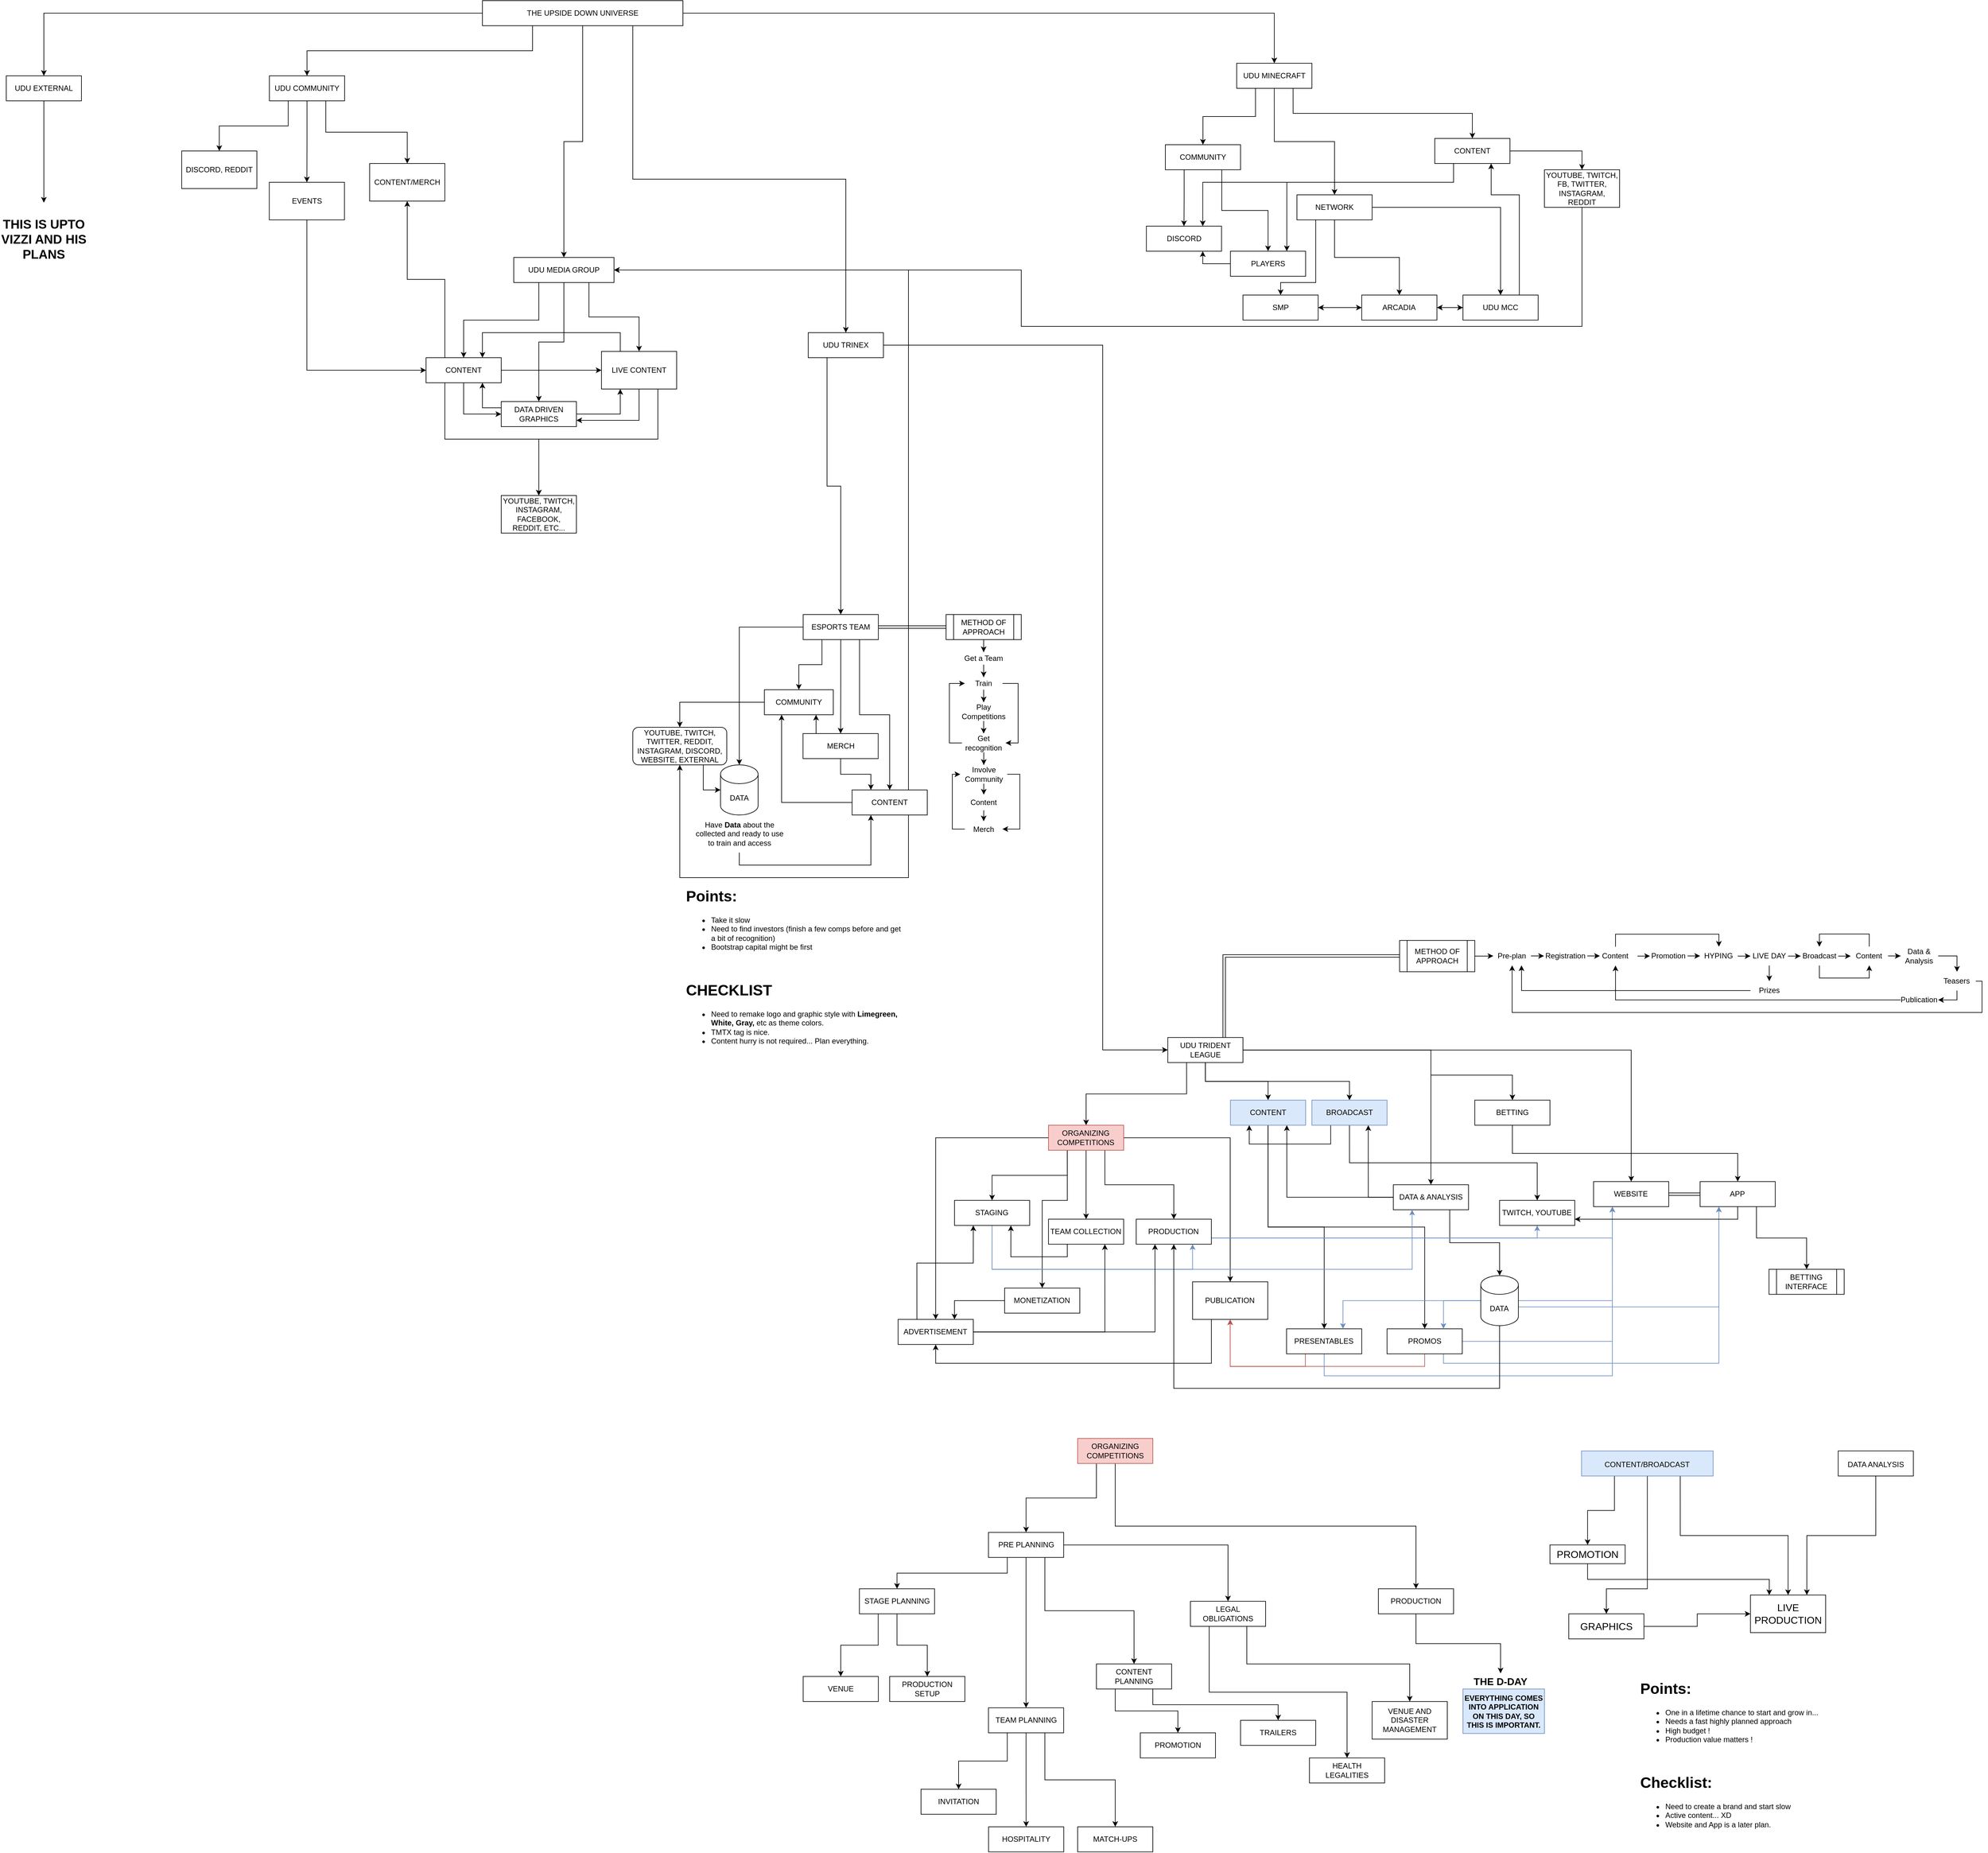 <mxfile version="17.4.5" type="github"><diagram id="l_kch0Ejwp4D6Oh0pgfe" name="Page-1"><mxGraphModel dx="579" dy="309" grid="1" gridSize="10" guides="1" tooltips="1" connect="1" arrows="1" fold="1" page="1" pageScale="1" pageWidth="5000" pageHeight="5000" math="0" shadow="0"><root><mxCell id="0"/><mxCell id="1" parent="0"/><mxCell id="OG-NJRSPtslzSyUETyb6-21" style="edgeStyle=orthogonalEdgeStyle;rounded=0;orthogonalLoop=1;jettySize=auto;html=1;exitX=0.25;exitY=1;exitDx=0;exitDy=0;" parent="1" source="OG-NJRSPtslzSyUETyb6-20" target="OG-NJRSPtslzSyUETyb6-22" edge="1"><mxGeometry relative="1" as="geometry"><mxPoint x="2120" y="760" as="targetPoint"/></mxGeometry></mxCell><mxCell id="OG-NJRSPtslzSyUETyb6-23" style="edgeStyle=orthogonalEdgeStyle;rounded=0;orthogonalLoop=1;jettySize=auto;html=1;exitX=0.5;exitY=1;exitDx=0;exitDy=0;" parent="1" source="OG-NJRSPtslzSyUETyb6-20" target="OG-NJRSPtslzSyUETyb6-24" edge="1"><mxGeometry relative="1" as="geometry"><mxPoint x="2559.667" y="800" as="targetPoint"/></mxGeometry></mxCell><mxCell id="OG-NJRSPtslzSyUETyb6-25" style="edgeStyle=orthogonalEdgeStyle;rounded=0;orthogonalLoop=1;jettySize=auto;html=1;exitX=0.75;exitY=1;exitDx=0;exitDy=0;" parent="1" source="OG-NJRSPtslzSyUETyb6-20" target="OG-NJRSPtslzSyUETyb6-26" edge="1"><mxGeometry relative="1" as="geometry"><mxPoint x="3001.905" y="760" as="targetPoint"/></mxGeometry></mxCell><mxCell id="OG-NJRSPtslzSyUETyb6-27" style="edgeStyle=orthogonalEdgeStyle;rounded=0;orthogonalLoop=1;jettySize=auto;html=1;exitX=1;exitY=0.5;exitDx=0;exitDy=0;" parent="1" source="OG-NJRSPtslzSyUETyb6-20" target="OG-NJRSPtslzSyUETyb6-28" edge="1"><mxGeometry relative="1" as="geometry"><mxPoint x="3442.667" y="660.333" as="targetPoint"/></mxGeometry></mxCell><mxCell id="OG-NJRSPtslzSyUETyb6-29" style="edgeStyle=orthogonalEdgeStyle;rounded=0;orthogonalLoop=1;jettySize=auto;html=1;exitX=0;exitY=0.5;exitDx=0;exitDy=0;" parent="1" source="OG-NJRSPtslzSyUETyb6-20" target="OG-NJRSPtslzSyUETyb6-30" edge="1"><mxGeometry relative="1" as="geometry"><mxPoint x="1870" y="660.333" as="targetPoint"/></mxGeometry></mxCell><mxCell id="OG-NJRSPtslzSyUETyb6-20" value="THE UPSIDE DOWN UNIVERSE" style="rounded=0;whiteSpace=wrap;html=1;" parent="1" vertex="1"><mxGeometry x="2400" y="640" width="320" height="40" as="geometry"/></mxCell><mxCell id="OG-NJRSPtslzSyUETyb6-273" style="edgeStyle=orthogonalEdgeStyle;rounded=0;orthogonalLoop=1;jettySize=auto;html=1;exitX=0.25;exitY=1;exitDx=0;exitDy=0;fontSize=12;" parent="1" source="OG-NJRSPtslzSyUETyb6-22" target="OG-NJRSPtslzSyUETyb6-274" edge="1"><mxGeometry relative="1" as="geometry"><mxPoint x="1980" y="910" as="targetPoint"/></mxGeometry></mxCell><mxCell id="OG-NJRSPtslzSyUETyb6-275" style="edgeStyle=orthogonalEdgeStyle;rounded=0;orthogonalLoop=1;jettySize=auto;html=1;exitX=0.5;exitY=1;exitDx=0;exitDy=0;fontSize=12;" parent="1" source="OG-NJRSPtslzSyUETyb6-22" target="OG-NJRSPtslzSyUETyb6-276" edge="1"><mxGeometry relative="1" as="geometry"><mxPoint x="2119.783" y="960" as="targetPoint"/></mxGeometry></mxCell><mxCell id="OG-NJRSPtslzSyUETyb6-277" style="edgeStyle=orthogonalEdgeStyle;rounded=0;orthogonalLoop=1;jettySize=auto;html=1;exitX=0.75;exitY=1;exitDx=0;exitDy=0;fontSize=12;" parent="1" source="OG-NJRSPtslzSyUETyb6-22" target="OG-NJRSPtslzSyUETyb6-278" edge="1"><mxGeometry relative="1" as="geometry"><mxPoint x="2300" y="900" as="targetPoint"/></mxGeometry></mxCell><mxCell id="OG-NJRSPtslzSyUETyb6-22" value="UDU COMMUNITY" style="rounded=0;whiteSpace=wrap;html=1;" parent="1" vertex="1"><mxGeometry x="2060" y="760" width="120" height="40" as="geometry"/></mxCell><mxCell id="OG-NJRSPtslzSyUETyb6-258" style="edgeStyle=orthogonalEdgeStyle;rounded=0;orthogonalLoop=1;jettySize=auto;html=1;exitX=0.25;exitY=1;exitDx=0;exitDy=0;fontSize=12;" parent="1" source="OG-NJRSPtslzSyUETyb6-24" target="OG-NJRSPtslzSyUETyb6-259" edge="1"><mxGeometry relative="1" as="geometry"><mxPoint x="2410.0" y="1190" as="targetPoint"/></mxGeometry></mxCell><mxCell id="OG-NJRSPtslzSyUETyb6-260" style="edgeStyle=orthogonalEdgeStyle;rounded=0;orthogonalLoop=1;jettySize=auto;html=1;exitX=0.5;exitY=1;exitDx=0;exitDy=0;fontSize=12;" parent="1" source="OG-NJRSPtslzSyUETyb6-24" target="OG-NJRSPtslzSyUETyb6-261" edge="1"><mxGeometry relative="1" as="geometry"><mxPoint x="2490" y="1310" as="targetPoint"/></mxGeometry></mxCell><mxCell id="OG-NJRSPtslzSyUETyb6-262" style="edgeStyle=orthogonalEdgeStyle;rounded=0;orthogonalLoop=1;jettySize=auto;html=1;exitX=0.75;exitY=1;exitDx=0;exitDy=0;fontSize=12;" parent="1" source="OG-NJRSPtslzSyUETyb6-24" target="OG-NJRSPtslzSyUETyb6-263" edge="1"><mxGeometry relative="1" as="geometry"><mxPoint x="2650" y="1230" as="targetPoint"/></mxGeometry></mxCell><mxCell id="OG-NJRSPtslzSyUETyb6-24" value="UDU MEDIA GROUP" style="rounded=0;whiteSpace=wrap;html=1;" parent="1" vertex="1"><mxGeometry x="2450" y="1050" width="160" height="40" as="geometry"/></mxCell><mxCell id="OG-NJRSPtslzSyUETyb6-31" style="edgeStyle=orthogonalEdgeStyle;rounded=0;orthogonalLoop=1;jettySize=auto;html=1;exitX=0.25;exitY=1;exitDx=0;exitDy=0;" parent="1" source="OG-NJRSPtslzSyUETyb6-26" target="OG-NJRSPtslzSyUETyb6-32" edge="1"><mxGeometry relative="1" as="geometry"><mxPoint x="2880" y="880" as="targetPoint"/></mxGeometry></mxCell><mxCell id="OG-NJRSPtslzSyUETyb6-33" style="edgeStyle=orthogonalEdgeStyle;rounded=0;orthogonalLoop=1;jettySize=auto;html=1;exitX=1;exitY=0.5;exitDx=0;exitDy=0;" parent="1" source="OG-NJRSPtslzSyUETyb6-26" target="OG-NJRSPtslzSyUETyb6-34" edge="1"><mxGeometry relative="1" as="geometry"><mxPoint x="3120" y="880" as="targetPoint"/><Array as="points"><mxPoint x="3390" y="1190"/><mxPoint x="3390" y="2315"/></Array></mxGeometry></mxCell><mxCell id="OG-NJRSPtslzSyUETyb6-26" value="UDU TRINEX" style="rounded=0;whiteSpace=wrap;html=1;" parent="1" vertex="1"><mxGeometry x="2920" y="1170" width="120" height="40" as="geometry"/></mxCell><mxCell id="OG-NJRSPtslzSyUETyb6-235" style="edgeStyle=orthogonalEdgeStyle;rounded=0;orthogonalLoop=1;jettySize=auto;html=1;exitX=0.25;exitY=1;exitDx=0;exitDy=0;fontSize=12;" parent="1" source="OG-NJRSPtslzSyUETyb6-28" target="OG-NJRSPtslzSyUETyb6-236" edge="1"><mxGeometry relative="1" as="geometry"><mxPoint x="3550" y="900" as="targetPoint"/></mxGeometry></mxCell><mxCell id="OG-NJRSPtslzSyUETyb6-237" style="edgeStyle=orthogonalEdgeStyle;rounded=0;orthogonalLoop=1;jettySize=auto;html=1;exitX=0.5;exitY=1;exitDx=0;exitDy=0;fontSize=12;" parent="1" source="OG-NJRSPtslzSyUETyb6-28" target="OG-NJRSPtslzSyUETyb6-238" edge="1"><mxGeometry relative="1" as="geometry"><mxPoint x="3760" y="980" as="targetPoint"/></mxGeometry></mxCell><mxCell id="OG-NJRSPtslzSyUETyb6-239" style="edgeStyle=orthogonalEdgeStyle;rounded=0;orthogonalLoop=1;jettySize=auto;html=1;exitX=0.75;exitY=1;exitDx=0;exitDy=0;fontSize=12;" parent="1" source="OG-NJRSPtslzSyUETyb6-28" target="OG-NJRSPtslzSyUETyb6-240" edge="1"><mxGeometry relative="1" as="geometry"><mxPoint x="3980" y="850" as="targetPoint"/></mxGeometry></mxCell><mxCell id="OG-NJRSPtslzSyUETyb6-28" value="UDU MINECRAFT" style="rounded=0;whiteSpace=wrap;html=1;" parent="1" vertex="1"><mxGeometry x="3603.86" y="740" width="120" height="40" as="geometry"/></mxCell><mxCell id="OG-NJRSPtslzSyUETyb6-288" style="edgeStyle=orthogonalEdgeStyle;rounded=0;orthogonalLoop=1;jettySize=auto;html=1;exitX=0.5;exitY=1;exitDx=0;exitDy=0;fontSize=12;" parent="1" source="OG-NJRSPtslzSyUETyb6-30" target="OG-NJRSPtslzSyUETyb6-289" edge="1"><mxGeometry relative="1" as="geometry"><mxPoint x="1700" y="960" as="targetPoint"/></mxGeometry></mxCell><mxCell id="OG-NJRSPtslzSyUETyb6-30" value="UDU EXTERNAL" style="rounded=0;whiteSpace=wrap;html=1;" parent="1" vertex="1"><mxGeometry x="1640" y="760" width="120" height="40" as="geometry"/></mxCell><mxCell id="OG-NJRSPtslzSyUETyb6-35" style="edgeStyle=orthogonalEdgeStyle;rounded=0;orthogonalLoop=1;jettySize=auto;html=1;exitX=0;exitY=0.5;exitDx=0;exitDy=0;" parent="1" source="OG-NJRSPtslzSyUETyb6-32" target="OG-NJRSPtslzSyUETyb6-36" edge="1"><mxGeometry relative="1" as="geometry"><mxPoint x="2810" y="1860" as="targetPoint"/></mxGeometry></mxCell><mxCell id="OG-NJRSPtslzSyUETyb6-40" style="edgeStyle=orthogonalEdgeStyle;rounded=0;orthogonalLoop=1;jettySize=auto;html=1;exitX=0.25;exitY=1;exitDx=0;exitDy=0;" parent="1" source="OG-NJRSPtslzSyUETyb6-32" target="OG-NJRSPtslzSyUETyb6-41" edge="1"><mxGeometry relative="1" as="geometry"><mxPoint x="2910" y="1740" as="targetPoint"/></mxGeometry></mxCell><mxCell id="OG-NJRSPtslzSyUETyb6-42" style="edgeStyle=orthogonalEdgeStyle;rounded=0;orthogonalLoop=1;jettySize=auto;html=1;exitX=0.5;exitY=1;exitDx=0;exitDy=0;" parent="1" source="OG-NJRSPtslzSyUETyb6-32" target="OG-NJRSPtslzSyUETyb6-43" edge="1"><mxGeometry relative="1" as="geometry"><mxPoint x="2971.667" y="1840" as="targetPoint"/></mxGeometry></mxCell><mxCell id="OG-NJRSPtslzSyUETyb6-45" style="edgeStyle=orthogonalEdgeStyle;rounded=0;orthogonalLoop=1;jettySize=auto;html=1;exitX=0.75;exitY=1;exitDx=0;exitDy=0;" parent="1" source="OG-NJRSPtslzSyUETyb6-32" target="OG-NJRSPtslzSyUETyb6-46" edge="1"><mxGeometry relative="1" as="geometry"><mxPoint x="3050" y="1900" as="targetPoint"/></mxGeometry></mxCell><mxCell id="OG-NJRSPtslzSyUETyb6-57" style="edgeStyle=orthogonalEdgeStyle;rounded=0;orthogonalLoop=1;jettySize=auto;html=1;exitX=1;exitY=0.5;exitDx=0;exitDy=0;entryX=0;entryY=0.5;entryDx=0;entryDy=0;shape=link;" parent="1" source="OG-NJRSPtslzSyUETyb6-32" target="OG-NJRSPtslzSyUETyb6-55" edge="1"><mxGeometry relative="1" as="geometry"/></mxCell><mxCell id="OG-NJRSPtslzSyUETyb6-32" value="ESPORTS TEAM" style="rounded=0;whiteSpace=wrap;html=1;" parent="1" vertex="1"><mxGeometry x="2911.9" y="1620" width="120" height="40" as="geometry"/></mxCell><mxCell id="OG-NJRSPtslzSyUETyb6-83" style="edgeStyle=orthogonalEdgeStyle;rounded=0;orthogonalLoop=1;jettySize=auto;html=1;exitX=0.25;exitY=1;exitDx=0;exitDy=0;" parent="1" source="OG-NJRSPtslzSyUETyb6-34" target="OG-NJRSPtslzSyUETyb6-84" edge="1"><mxGeometry relative="1" as="geometry"><mxPoint x="3523.448" y="2415.2" as="targetPoint"/></mxGeometry></mxCell><mxCell id="OG-NJRSPtslzSyUETyb6-85" style="edgeStyle=orthogonalEdgeStyle;rounded=0;orthogonalLoop=1;jettySize=auto;html=1;exitX=0.5;exitY=1;exitDx=0;exitDy=0;" parent="1" source="OG-NJRSPtslzSyUETyb6-34" target="OG-NJRSPtslzSyUETyb6-86" edge="1"><mxGeometry relative="1" as="geometry"><mxPoint x="3623.86" y="2395.2" as="targetPoint"/></mxGeometry></mxCell><mxCell id="OG-NJRSPtslzSyUETyb6-87" style="edgeStyle=orthogonalEdgeStyle;rounded=0;orthogonalLoop=1;jettySize=auto;html=1;exitX=0.5;exitY=1;exitDx=0;exitDy=0;" parent="1" source="OG-NJRSPtslzSyUETyb6-34" target="OG-NJRSPtslzSyUETyb6-88" edge="1"><mxGeometry relative="1" as="geometry"><mxPoint x="3783.86" y="2395.2" as="targetPoint"/><Array as="points"><mxPoint x="3553.86" y="2365.2"/><mxPoint x="3783.86" y="2365.2"/></Array></mxGeometry></mxCell><mxCell id="OG-NJRSPtslzSyUETyb6-89" style="edgeStyle=orthogonalEdgeStyle;rounded=0;orthogonalLoop=1;jettySize=auto;html=1;exitX=1;exitY=0.5;exitDx=0;exitDy=0;" parent="1" source="OG-NJRSPtslzSyUETyb6-34" target="OG-NJRSPtslzSyUETyb6-90" edge="1"><mxGeometry relative="1" as="geometry"><mxPoint x="3913.86" y="2375.2" as="targetPoint"/><Array as="points"><mxPoint x="3913.86" y="2315.2"/></Array></mxGeometry></mxCell><mxCell id="OG-NJRSPtslzSyUETyb6-196" style="edgeStyle=orthogonalEdgeStyle;rounded=0;orthogonalLoop=1;jettySize=auto;html=1;exitX=0.75;exitY=0;exitDx=0;exitDy=0;fontSize=12;shape=link;" parent="1" source="OG-NJRSPtslzSyUETyb6-34" target="OG-NJRSPtslzSyUETyb6-198" edge="1"><mxGeometry relative="1" as="geometry"><mxPoint x="3913.45" y="2165.253" as="targetPoint"/><Array as="points"><mxPoint x="3584" y="2165"/></Array></mxGeometry></mxCell><mxCell id="OG-NJRSPtslzSyUETyb6-34" value="UDU TRIDENT LEAGUE" style="rounded=0;whiteSpace=wrap;html=1;" parent="1" vertex="1"><mxGeometry x="3493.86" y="2295.2" width="120" height="40" as="geometry"/></mxCell><mxCell id="OG-NJRSPtslzSyUETyb6-36" value="DATA" style="shape=cylinder3;whiteSpace=wrap;html=1;boundedLbl=1;backgroundOutline=1;size=15;" parent="1" vertex="1"><mxGeometry x="2780" y="1860" width="60" height="80" as="geometry"/></mxCell><mxCell id="OG-NJRSPtslzSyUETyb6-48" style="edgeStyle=orthogonalEdgeStyle;rounded=0;orthogonalLoop=1;jettySize=auto;html=1;exitX=0.5;exitY=1;exitDx=0;exitDy=0;entryX=0.25;entryY=1;entryDx=0;entryDy=0;" parent="1" source="OG-NJRSPtslzSyUETyb6-38" target="OG-NJRSPtslzSyUETyb6-46" edge="1"><mxGeometry relative="1" as="geometry"/></mxCell><mxCell id="OG-NJRSPtslzSyUETyb6-38" value="Have &lt;b&gt;Data&lt;/b&gt; about the collected and ready to use to train and access" style="text;html=1;strokeColor=none;fillColor=none;align=center;verticalAlign=middle;whiteSpace=wrap;rounded=0;" parent="1" vertex="1"><mxGeometry x="2732.5" y="1940" width="155" height="60" as="geometry"/></mxCell><mxCell id="OG-NJRSPtslzSyUETyb6-49" style="edgeStyle=orthogonalEdgeStyle;rounded=0;orthogonalLoop=1;jettySize=auto;html=1;exitX=0;exitY=0.5;exitDx=0;exitDy=0;" parent="1" source="OG-NJRSPtslzSyUETyb6-41" target="OG-NJRSPtslzSyUETyb6-50" edge="1"><mxGeometry relative="1" as="geometry"><mxPoint x="2730" y="1830" as="targetPoint"/></mxGeometry></mxCell><mxCell id="OG-NJRSPtslzSyUETyb6-41" value="COMMUNITY" style="rounded=0;whiteSpace=wrap;html=1;" parent="1" vertex="1"><mxGeometry x="2850" y="1740" width="110" height="40" as="geometry"/></mxCell><mxCell id="OG-NJRSPtslzSyUETyb6-44" style="edgeStyle=orthogonalEdgeStyle;rounded=0;orthogonalLoop=1;jettySize=auto;html=1;exitX=0.25;exitY=0;exitDx=0;exitDy=0;entryX=0.75;entryY=1;entryDx=0;entryDy=0;" parent="1" source="OG-NJRSPtslzSyUETyb6-43" target="OG-NJRSPtslzSyUETyb6-41" edge="1"><mxGeometry relative="1" as="geometry"/></mxCell><mxCell id="OG-NJRSPtslzSyUETyb6-53" style="edgeStyle=orthogonalEdgeStyle;rounded=0;orthogonalLoop=1;jettySize=auto;html=1;exitX=0.5;exitY=1;exitDx=0;exitDy=0;entryX=0.25;entryY=0;entryDx=0;entryDy=0;" parent="1" source="OG-NJRSPtslzSyUETyb6-43" target="OG-NJRSPtslzSyUETyb6-46" edge="1"><mxGeometry relative="1" as="geometry"/></mxCell><mxCell id="OG-NJRSPtslzSyUETyb6-43" value="MERCH" style="rounded=0;whiteSpace=wrap;html=1;" parent="1" vertex="1"><mxGeometry x="2911.67" y="1810" width="120" height="40" as="geometry"/></mxCell><mxCell id="OG-NJRSPtslzSyUETyb6-47" style="edgeStyle=orthogonalEdgeStyle;rounded=0;orthogonalLoop=1;jettySize=auto;html=1;exitX=0;exitY=0.5;exitDx=0;exitDy=0;entryX=0.25;entryY=1;entryDx=0;entryDy=0;" parent="1" source="OG-NJRSPtslzSyUETyb6-46" target="OG-NJRSPtslzSyUETyb6-41" edge="1"><mxGeometry relative="1" as="geometry"/></mxCell><mxCell id="OG-NJRSPtslzSyUETyb6-52" style="edgeStyle=orthogonalEdgeStyle;rounded=0;orthogonalLoop=1;jettySize=auto;html=1;exitX=0.75;exitY=1;exitDx=0;exitDy=0;entryX=0.5;entryY=1;entryDx=0;entryDy=0;" parent="1" source="OG-NJRSPtslzSyUETyb6-46" target="OG-NJRSPtslzSyUETyb6-50" edge="1"><mxGeometry relative="1" as="geometry"><mxPoint x="2670" y="1870" as="targetPoint"/><Array as="points"><mxPoint x="3080" y="2040"/><mxPoint x="2715" y="2040"/></Array></mxGeometry></mxCell><mxCell id="OG-NJRSPtslzSyUETyb6-280" style="edgeStyle=orthogonalEdgeStyle;rounded=0;orthogonalLoop=1;jettySize=auto;html=1;exitX=0.75;exitY=0;exitDx=0;exitDy=0;fontSize=12;entryX=1;entryY=0.5;entryDx=0;entryDy=0;" parent="1" source="OG-NJRSPtslzSyUETyb6-46" target="OG-NJRSPtslzSyUETyb6-24" edge="1"><mxGeometry relative="1" as="geometry"><mxPoint x="3070" y="1270" as="targetPoint"/></mxGeometry></mxCell><mxCell id="OG-NJRSPtslzSyUETyb6-46" value="CONTENT" style="rounded=0;whiteSpace=wrap;html=1;" parent="1" vertex="1"><mxGeometry x="2990" y="1900" width="120" height="40" as="geometry"/></mxCell><mxCell id="OG-NJRSPtslzSyUETyb6-51" style="edgeStyle=orthogonalEdgeStyle;rounded=0;orthogonalLoop=1;jettySize=auto;html=1;exitX=0.75;exitY=1;exitDx=0;exitDy=0;entryX=0;entryY=0.5;entryDx=0;entryDy=0;entryPerimeter=0;" parent="1" source="OG-NJRSPtslzSyUETyb6-50" target="OG-NJRSPtslzSyUETyb6-36" edge="1"><mxGeometry relative="1" as="geometry"/></mxCell><mxCell id="OG-NJRSPtslzSyUETyb6-50" value="YOUTUBE, TWITCH, TWITTER, REDDIT, INSTAGRAM, DISCORD, WEBSITE, EXTERNAL" style="rounded=1;whiteSpace=wrap;html=1;" parent="1" vertex="1"><mxGeometry x="2640" y="1800" width="150" height="60" as="geometry"/></mxCell><mxCell id="OG-NJRSPtslzSyUETyb6-58" style="edgeStyle=orthogonalEdgeStyle;rounded=0;orthogonalLoop=1;jettySize=auto;html=1;exitX=0.5;exitY=1;exitDx=0;exitDy=0;" parent="1" source="OG-NJRSPtslzSyUETyb6-55" target="OG-NJRSPtslzSyUETyb6-60" edge="1"><mxGeometry relative="1" as="geometry"><mxPoint x="3200.0" y="1680" as="targetPoint"/></mxGeometry></mxCell><mxCell id="OG-NJRSPtslzSyUETyb6-55" value="METHOD OF APPROACH" style="shape=process;whiteSpace=wrap;html=1;backgroundOutline=1;" parent="1" vertex="1"><mxGeometry x="3140" y="1620" width="120" height="40" as="geometry"/></mxCell><mxCell id="OG-NJRSPtslzSyUETyb6-61" style="edgeStyle=orthogonalEdgeStyle;rounded=0;orthogonalLoop=1;jettySize=auto;html=1;exitX=0.5;exitY=1;exitDx=0;exitDy=0;" parent="1" source="OG-NJRSPtslzSyUETyb6-60" target="OG-NJRSPtslzSyUETyb6-62" edge="1"><mxGeometry relative="1" as="geometry"><mxPoint x="3200.333" y="1720" as="targetPoint"/></mxGeometry></mxCell><mxCell id="OG-NJRSPtslzSyUETyb6-60" value="Get a Team" style="text;html=1;strokeColor=none;fillColor=none;align=center;verticalAlign=middle;whiteSpace=wrap;rounded=0;" parent="1" vertex="1"><mxGeometry x="3165" y="1680" width="70" height="20" as="geometry"/></mxCell><mxCell id="OG-NJRSPtslzSyUETyb6-63" style="edgeStyle=orthogonalEdgeStyle;rounded=0;orthogonalLoop=1;jettySize=auto;html=1;exitX=0.5;exitY=1;exitDx=0;exitDy=0;" parent="1" source="OG-NJRSPtslzSyUETyb6-62" target="OG-NJRSPtslzSyUETyb6-64" edge="1"><mxGeometry relative="1" as="geometry"><mxPoint x="3200.333" y="1760" as="targetPoint"/></mxGeometry></mxCell><mxCell id="OG-NJRSPtslzSyUETyb6-78" style="edgeStyle=orthogonalEdgeStyle;rounded=0;orthogonalLoop=1;jettySize=auto;html=1;exitX=1;exitY=0.5;exitDx=0;exitDy=0;entryX=1;entryY=0.5;entryDx=0;entryDy=0;" parent="1" source="OG-NJRSPtslzSyUETyb6-62" target="OG-NJRSPtslzSyUETyb6-66" edge="1"><mxGeometry relative="1" as="geometry"/></mxCell><mxCell id="OG-NJRSPtslzSyUETyb6-62" value="Train" style="text;html=1;strokeColor=none;fillColor=none;align=center;verticalAlign=middle;whiteSpace=wrap;rounded=0;" parent="1" vertex="1"><mxGeometry x="3170" y="1720" width="60" height="20" as="geometry"/></mxCell><mxCell id="OG-NJRSPtslzSyUETyb6-65" style="edgeStyle=orthogonalEdgeStyle;rounded=0;orthogonalLoop=1;jettySize=auto;html=1;exitX=0.5;exitY=1;exitDx=0;exitDy=0;" parent="1" source="OG-NJRSPtslzSyUETyb6-64" target="OG-NJRSPtslzSyUETyb6-66" edge="1"><mxGeometry relative="1" as="geometry"><mxPoint x="3200.333" y="1820" as="targetPoint"/></mxGeometry></mxCell><mxCell id="OG-NJRSPtslzSyUETyb6-64" value="Play Competitions" style="text;html=1;strokeColor=none;fillColor=none;align=center;verticalAlign=middle;whiteSpace=wrap;rounded=0;" parent="1" vertex="1"><mxGeometry x="3160" y="1760" width="80" height="30" as="geometry"/></mxCell><mxCell id="OG-NJRSPtslzSyUETyb6-67" style="edgeStyle=orthogonalEdgeStyle;rounded=0;orthogonalLoop=1;jettySize=auto;html=1;exitX=0.5;exitY=1;exitDx=0;exitDy=0;" parent="1" source="OG-NJRSPtslzSyUETyb6-66" target="OG-NJRSPtslzSyUETyb6-68" edge="1"><mxGeometry relative="1" as="geometry"><mxPoint x="3200.333" y="1860" as="targetPoint"/></mxGeometry></mxCell><mxCell id="OG-NJRSPtslzSyUETyb6-77" style="edgeStyle=orthogonalEdgeStyle;rounded=0;orthogonalLoop=1;jettySize=auto;html=1;exitX=0;exitY=0.5;exitDx=0;exitDy=0;entryX=0;entryY=0.5;entryDx=0;entryDy=0;" parent="1" source="OG-NJRSPtslzSyUETyb6-66" target="OG-NJRSPtslzSyUETyb6-62" edge="1"><mxGeometry relative="1" as="geometry"/></mxCell><mxCell id="OG-NJRSPtslzSyUETyb6-66" value="Get recognition" style="text;html=1;strokeColor=none;fillColor=none;align=center;verticalAlign=middle;whiteSpace=wrap;rounded=0;" parent="1" vertex="1"><mxGeometry x="3165.33" y="1810" width="69.67" height="30" as="geometry"/></mxCell><mxCell id="OG-NJRSPtslzSyUETyb6-74" style="edgeStyle=orthogonalEdgeStyle;rounded=0;orthogonalLoop=1;jettySize=auto;html=1;exitX=0.5;exitY=1;exitDx=0;exitDy=0;entryX=0.5;entryY=0;entryDx=0;entryDy=0;" parent="1" source="OG-NJRSPtslzSyUETyb6-68" target="OG-NJRSPtslzSyUETyb6-70" edge="1"><mxGeometry relative="1" as="geometry"/></mxCell><mxCell id="OG-NJRSPtslzSyUETyb6-79" style="edgeStyle=orthogonalEdgeStyle;rounded=0;orthogonalLoop=1;jettySize=auto;html=1;exitX=1;exitY=0.5;exitDx=0;exitDy=0;entryX=1;entryY=0.5;entryDx=0;entryDy=0;" parent="1" source="OG-NJRSPtslzSyUETyb6-68" target="OG-NJRSPtslzSyUETyb6-72" edge="1"><mxGeometry relative="1" as="geometry"/></mxCell><mxCell id="OG-NJRSPtslzSyUETyb6-68" value="Involve Community" style="text;html=1;strokeColor=none;fillColor=none;align=center;verticalAlign=middle;whiteSpace=wrap;rounded=0;" parent="1" vertex="1"><mxGeometry x="3162.67" y="1860" width="75" height="30" as="geometry"/></mxCell><mxCell id="OG-NJRSPtslzSyUETyb6-73" style="edgeStyle=orthogonalEdgeStyle;rounded=0;orthogonalLoop=1;jettySize=auto;html=1;exitX=0.5;exitY=1;exitDx=0;exitDy=0;entryX=0.5;entryY=0;entryDx=0;entryDy=0;" parent="1" source="OG-NJRSPtslzSyUETyb6-70" target="OG-NJRSPtslzSyUETyb6-72" edge="1"><mxGeometry relative="1" as="geometry"/></mxCell><mxCell id="OG-NJRSPtslzSyUETyb6-70" value="Content" style="text;html=1;strokeColor=none;fillColor=none;align=center;verticalAlign=middle;whiteSpace=wrap;rounded=0;" parent="1" vertex="1"><mxGeometry x="3170.25" y="1907.5" width="59.84" height="25" as="geometry"/></mxCell><mxCell id="OG-NJRSPtslzSyUETyb6-80" style="edgeStyle=orthogonalEdgeStyle;rounded=0;orthogonalLoop=1;jettySize=auto;html=1;exitX=0;exitY=0.5;exitDx=0;exitDy=0;entryX=0;entryY=0.5;entryDx=0;entryDy=0;" parent="1" source="OG-NJRSPtslzSyUETyb6-72" target="OG-NJRSPtslzSyUETyb6-68" edge="1"><mxGeometry relative="1" as="geometry"/></mxCell><mxCell id="OG-NJRSPtslzSyUETyb6-72" value="Merch" style="text;html=1;strokeColor=none;fillColor=none;align=center;verticalAlign=middle;whiteSpace=wrap;rounded=0;" parent="1" vertex="1"><mxGeometry x="3170.0" y="1950" width="60" height="25" as="geometry"/></mxCell><mxCell id="OG-NJRSPtslzSyUETyb6-81" value="&lt;h1&gt;Points:&lt;/h1&gt;&lt;p&gt;&lt;/p&gt;&lt;ul&gt;&lt;li&gt;Take it slow&lt;/li&gt;&lt;li&gt;Need to find investors (finish a few comps before and get a bit of recognition)&lt;/li&gt;&lt;li&gt;Bootstrap capital might be first&lt;/li&gt;&lt;/ul&gt;&lt;p&gt;&lt;/p&gt;" style="text;html=1;strokeColor=none;fillColor=none;spacing=5;spacingTop=-20;whiteSpace=wrap;overflow=hidden;rounded=0;" parent="1" vertex="1"><mxGeometry x="2720" y="2050" width="354" height="110" as="geometry"/></mxCell><mxCell id="OG-NJRSPtslzSyUETyb6-82" value="&lt;h1&gt;CHECKLIST&lt;/h1&gt;&lt;p&gt;&lt;ul&gt;&lt;li&gt;Need to remake logo and graphic style with &lt;b&gt;Limegreen, White, Gray,&amp;nbsp;&lt;/b&gt;etc as theme colors.&lt;/li&gt;&lt;li&gt;TMTX tag is nice.&lt;/li&gt;&lt;li&gt;Content hurry is not required... Plan everything.&lt;/li&gt;&lt;/ul&gt;&lt;/p&gt;" style="text;html=1;strokeColor=none;fillColor=none;spacing=5;spacingTop=-20;whiteSpace=wrap;overflow=hidden;rounded=0;" parent="1" vertex="1"><mxGeometry x="2720" y="2200" width="360" height="120" as="geometry"/></mxCell><mxCell id="OG-NJRSPtslzSyUETyb6-93" style="edgeStyle=orthogonalEdgeStyle;rounded=0;orthogonalLoop=1;jettySize=auto;html=1;exitX=0.25;exitY=1;exitDx=0;exitDy=0;" parent="1" source="OG-NJRSPtslzSyUETyb6-84" target="OG-NJRSPtslzSyUETyb6-94" edge="1"><mxGeometry relative="1" as="geometry"><mxPoint x="3213.45" y="2555.2" as="targetPoint"/></mxGeometry></mxCell><mxCell id="OG-NJRSPtslzSyUETyb6-95" style="edgeStyle=orthogonalEdgeStyle;rounded=0;orthogonalLoop=1;jettySize=auto;html=1;exitX=0.5;exitY=1;exitDx=0;exitDy=0;" parent="1" source="OG-NJRSPtslzSyUETyb6-84" target="OG-NJRSPtslzSyUETyb6-96" edge="1"><mxGeometry relative="1" as="geometry"><mxPoint x="3363.038" y="2595.2" as="targetPoint"/></mxGeometry></mxCell><mxCell id="OG-NJRSPtslzSyUETyb6-97" style="edgeStyle=orthogonalEdgeStyle;rounded=0;orthogonalLoop=1;jettySize=auto;html=1;exitX=0.75;exitY=1;exitDx=0;exitDy=0;" parent="1" source="OG-NJRSPtslzSyUETyb6-84" target="OG-NJRSPtslzSyUETyb6-98" edge="1"><mxGeometry relative="1" as="geometry"><mxPoint x="3473.45" y="2595.2" as="targetPoint"/></mxGeometry></mxCell><mxCell id="OG-NJRSPtslzSyUETyb6-99" style="edgeStyle=orthogonalEdgeStyle;rounded=0;orthogonalLoop=1;jettySize=auto;html=1;exitX=1;exitY=0.5;exitDx=0;exitDy=0;" parent="1" source="OG-NJRSPtslzSyUETyb6-84" target="OG-NJRSPtslzSyUETyb6-100" edge="1"><mxGeometry relative="1" as="geometry"><mxPoint x="3593.45" y="2715.2" as="targetPoint"/></mxGeometry></mxCell><mxCell id="OG-NJRSPtslzSyUETyb6-101" style="edgeStyle=orthogonalEdgeStyle;rounded=0;orthogonalLoop=1;jettySize=auto;html=1;exitX=0;exitY=0.5;exitDx=0;exitDy=0;" parent="1" source="OG-NJRSPtslzSyUETyb6-84" target="OG-NJRSPtslzSyUETyb6-102" edge="1"><mxGeometry relative="1" as="geometry"><mxPoint x="3123.45" y="2775.2" as="targetPoint"/></mxGeometry></mxCell><mxCell id="OG-NJRSPtslzSyUETyb6-103" style="edgeStyle=orthogonalEdgeStyle;rounded=0;orthogonalLoop=1;jettySize=auto;html=1;exitX=0.25;exitY=1;exitDx=0;exitDy=0;" parent="1" source="OG-NJRSPtslzSyUETyb6-84" target="OG-NJRSPtslzSyUETyb6-104" edge="1"><mxGeometry relative="1" as="geometry"><mxPoint x="3293.45" y="2655.2" as="targetPoint"/><Array as="points"><mxPoint x="3333.45" y="2555.2"/><mxPoint x="3293.45" y="2555.2"/></Array></mxGeometry></mxCell><mxCell id="OG-NJRSPtslzSyUETyb6-84" value="ORGANIZING COMPETITIONS" style="rounded=0;whiteSpace=wrap;html=1;fillColor=#f8cecc;strokeColor=#b85450;" parent="1" vertex="1"><mxGeometry x="3303.45" y="2435.2" width="120" height="40" as="geometry"/></mxCell><mxCell id="OG-NJRSPtslzSyUETyb6-115" style="edgeStyle=orthogonalEdgeStyle;rounded=0;orthogonalLoop=1;jettySize=auto;html=1;exitX=0.5;exitY=1;exitDx=0;exitDy=0;" parent="1" source="OG-NJRSPtslzSyUETyb6-86" target="OG-NJRSPtslzSyUETyb6-116" edge="1"><mxGeometry relative="1" as="geometry"><mxPoint x="3773.45" y="2765.2" as="targetPoint"/></mxGeometry></mxCell><mxCell id="OG-NJRSPtslzSyUETyb6-117" style="edgeStyle=orthogonalEdgeStyle;rounded=0;orthogonalLoop=1;jettySize=auto;html=1;exitX=0.5;exitY=1;exitDx=0;exitDy=0;" parent="1" source="OG-NJRSPtslzSyUETyb6-86" target="OG-NJRSPtslzSyUETyb6-118" edge="1"><mxGeometry relative="1" as="geometry"><mxPoint x="3713.45" y="2755.2" as="targetPoint"/></mxGeometry></mxCell><mxCell id="OG-NJRSPtslzSyUETyb6-86" value="CONTENT" style="rounded=0;whiteSpace=wrap;html=1;fillColor=#dae8fc;strokeColor=#6c8ebf;" parent="1" vertex="1"><mxGeometry x="3593.86" y="2395.2" width="120" height="40" as="geometry"/></mxCell><mxCell id="OG-NJRSPtslzSyUETyb6-119" style="edgeStyle=orthogonalEdgeStyle;rounded=0;orthogonalLoop=1;jettySize=auto;html=1;exitX=0.25;exitY=1;exitDx=0;exitDy=0;entryX=0.25;entryY=1;entryDx=0;entryDy=0;" parent="1" source="OG-NJRSPtslzSyUETyb6-88" target="OG-NJRSPtslzSyUETyb6-86" edge="1"><mxGeometry relative="1" as="geometry"><Array as="points"><mxPoint x="3753.45" y="2465.2"/><mxPoint x="3623.45" y="2465.2"/></Array></mxGeometry></mxCell><mxCell id="OG-NJRSPtslzSyUETyb6-130" style="edgeStyle=orthogonalEdgeStyle;rounded=0;orthogonalLoop=1;jettySize=auto;html=1;exitX=0.5;exitY=1;exitDx=0;exitDy=0;" parent="1" source="OG-NJRSPtslzSyUETyb6-88" target="OG-NJRSPtslzSyUETyb6-131" edge="1"><mxGeometry relative="1" as="geometry"><mxPoint x="4083.45" y="2555.2" as="targetPoint"/></mxGeometry></mxCell><mxCell id="OG-NJRSPtslzSyUETyb6-88" value="BROADCAST" style="rounded=0;whiteSpace=wrap;html=1;fillColor=#dae8fc;strokeColor=#6c8ebf;" parent="1" vertex="1"><mxGeometry x="3723.86" y="2395.2" width="120" height="40" as="geometry"/></mxCell><mxCell id="OG-NJRSPtslzSyUETyb6-113" style="edgeStyle=orthogonalEdgeStyle;rounded=0;orthogonalLoop=1;jettySize=auto;html=1;exitX=0;exitY=0.5;exitDx=0;exitDy=0;entryX=0.75;entryY=1;entryDx=0;entryDy=0;" parent="1" source="OG-NJRSPtslzSyUETyb6-90" target="OG-NJRSPtslzSyUETyb6-88" edge="1"><mxGeometry relative="1" as="geometry"/></mxCell><mxCell id="OG-NJRSPtslzSyUETyb6-114" style="edgeStyle=orthogonalEdgeStyle;rounded=0;orthogonalLoop=1;jettySize=auto;html=1;exitX=0;exitY=0.5;exitDx=0;exitDy=0;entryX=0.75;entryY=1;entryDx=0;entryDy=0;" parent="1" source="OG-NJRSPtslzSyUETyb6-90" target="OG-NJRSPtslzSyUETyb6-86" edge="1"><mxGeometry relative="1" as="geometry"/></mxCell><mxCell id="OG-NJRSPtslzSyUETyb6-125" style="edgeStyle=orthogonalEdgeStyle;rounded=0;orthogonalLoop=1;jettySize=auto;html=1;exitX=0.75;exitY=1;exitDx=0;exitDy=0;" parent="1" source="OG-NJRSPtslzSyUETyb6-90" target="OG-NJRSPtslzSyUETyb6-126" edge="1"><mxGeometry relative="1" as="geometry"><mxPoint x="4013.45" y="2695.2" as="targetPoint"/></mxGeometry></mxCell><mxCell id="OG-NJRSPtslzSyUETyb6-90" value="DATA &amp;amp; ANALYSIS" style="rounded=0;whiteSpace=wrap;html=1;" parent="1" vertex="1"><mxGeometry x="3853.86" y="2530.2" width="120" height="40" as="geometry"/></mxCell><mxCell id="OG-NJRSPtslzSyUETyb6-133" style="edgeStyle=orthogonalEdgeStyle;rounded=0;orthogonalLoop=1;jettySize=auto;html=1;exitX=1;exitY=0.5;exitDx=0;exitDy=0;" parent="1" source="OG-NJRSPtslzSyUETyb6-34" target="OG-NJRSPtslzSyUETyb6-134" edge="1"><mxGeometry relative="1" as="geometry"><mxPoint x="4213.45" y="2525.2" as="targetPoint"/></mxGeometry></mxCell><mxCell id="OG-NJRSPtslzSyUETyb6-135" style="edgeStyle=orthogonalEdgeStyle;rounded=0;orthogonalLoop=1;jettySize=auto;html=1;exitX=0.5;exitY=1;exitDx=0;exitDy=0;" parent="1" source="OG-NJRSPtslzSyUETyb6-91" target="OG-NJRSPtslzSyUETyb6-136" edge="1"><mxGeometry relative="1" as="geometry"><mxPoint x="4403.45" y="2525.2" as="targetPoint"/></mxGeometry></mxCell><mxCell id="OG-NJRSPtslzSyUETyb6-91" value="BETTING" style="rounded=0;whiteSpace=wrap;html=1;" parent="1" vertex="1"><mxGeometry x="3983.86" y="2395.2" width="120" height="40" as="geometry"/></mxCell><mxCell id="OG-NJRSPtslzSyUETyb6-92" value="" style="endArrow=classic;html=1;rounded=0;entryX=0.5;entryY=0;entryDx=0;entryDy=0;" parent="1" target="OG-NJRSPtslzSyUETyb6-91" edge="1"><mxGeometry width="50" height="50" relative="1" as="geometry"><mxPoint x="3913.86" y="2355.2" as="sourcePoint"/><mxPoint x="3993.86" y="2325.2" as="targetPoint"/><Array as="points"><mxPoint x="4043.86" y="2355.2"/></Array></mxGeometry></mxCell><mxCell id="OG-NJRSPtslzSyUETyb6-111" style="edgeStyle=orthogonalEdgeStyle;rounded=0;orthogonalLoop=1;jettySize=auto;html=1;exitX=0.5;exitY=1;exitDx=0;exitDy=0;entryX=0.25;entryY=1;entryDx=0;entryDy=0;fillColor=#dae8fc;strokeColor=#6c8ebf;" parent="1" source="OG-NJRSPtslzSyUETyb6-94" target="OG-NJRSPtslzSyUETyb6-90" edge="1"><mxGeometry relative="1" as="geometry"><mxPoint x="3803.45" y="2535.2" as="targetPoint"/><Array as="points"><mxPoint x="3213.45" y="2665.2"/><mxPoint x="3883.45" y="2665.2"/></Array></mxGeometry></mxCell><mxCell id="OG-NJRSPtslzSyUETyb6-112" style="edgeStyle=orthogonalEdgeStyle;rounded=0;orthogonalLoop=1;jettySize=auto;html=1;exitX=0.5;exitY=1;exitDx=0;exitDy=0;entryX=0.75;entryY=1;entryDx=0;entryDy=0;fillColor=#dae8fc;strokeColor=#6c8ebf;" parent="1" source="OG-NJRSPtslzSyUETyb6-94" target="OG-NJRSPtslzSyUETyb6-98" edge="1"><mxGeometry relative="1" as="geometry"><Array as="points"><mxPoint x="3213.45" y="2665.2"/><mxPoint x="3533.45" y="2665.2"/></Array></mxGeometry></mxCell><mxCell id="OG-NJRSPtslzSyUETyb6-94" value="STAGING" style="rounded=0;whiteSpace=wrap;html=1;" parent="1" vertex="1"><mxGeometry x="3153.45" y="2555.2" width="120" height="40" as="geometry"/></mxCell><mxCell id="OG-NJRSPtslzSyUETyb6-110" style="edgeStyle=orthogonalEdgeStyle;rounded=0;orthogonalLoop=1;jettySize=auto;html=1;exitX=0.25;exitY=1;exitDx=0;exitDy=0;entryX=0.75;entryY=1;entryDx=0;entryDy=0;" parent="1" source="OG-NJRSPtslzSyUETyb6-96" target="OG-NJRSPtslzSyUETyb6-94" edge="1"><mxGeometry relative="1" as="geometry"/></mxCell><mxCell id="OG-NJRSPtslzSyUETyb6-96" value="TEAM COLLECTION" style="rounded=0;whiteSpace=wrap;html=1;" parent="1" vertex="1"><mxGeometry x="3303.45" y="2585.2" width="120" height="40" as="geometry"/></mxCell><mxCell id="OG-NJRSPtslzSyUETyb6-132" style="edgeStyle=orthogonalEdgeStyle;rounded=0;orthogonalLoop=1;jettySize=auto;html=1;exitX=1;exitY=0.75;exitDx=0;exitDy=0;entryX=0.5;entryY=1;entryDx=0;entryDy=0;fillColor=#dae8fc;strokeColor=#6c8ebf;" parent="1" source="OG-NJRSPtslzSyUETyb6-98" target="OG-NJRSPtslzSyUETyb6-131" edge="1"><mxGeometry relative="1" as="geometry"><Array as="points"><mxPoint x="4083.45" y="2615.2"/></Array></mxGeometry></mxCell><mxCell id="OG-NJRSPtslzSyUETyb6-137" style="edgeStyle=orthogonalEdgeStyle;rounded=0;orthogonalLoop=1;jettySize=auto;html=1;exitX=1;exitY=0.75;exitDx=0;exitDy=0;entryX=0.25;entryY=1;entryDx=0;entryDy=0;fillColor=#dae8fc;strokeColor=#6c8ebf;" parent="1" source="OG-NJRSPtslzSyUETyb6-98" target="OG-NJRSPtslzSyUETyb6-134" edge="1"><mxGeometry relative="1" as="geometry"/></mxCell><mxCell id="OG-NJRSPtslzSyUETyb6-98" value="PRODUCTION" style="rounded=0;whiteSpace=wrap;html=1;" parent="1" vertex="1"><mxGeometry x="3443.45" y="2585.2" width="120" height="40" as="geometry"/></mxCell><mxCell id="OG-NJRSPtslzSyUETyb6-124" style="edgeStyle=orthogonalEdgeStyle;rounded=0;orthogonalLoop=1;jettySize=auto;html=1;exitX=0.25;exitY=1;exitDx=0;exitDy=0;entryX=0.5;entryY=1;entryDx=0;entryDy=0;" parent="1" source="OG-NJRSPtslzSyUETyb6-100" target="OG-NJRSPtslzSyUETyb6-102" edge="1"><mxGeometry relative="1" as="geometry"><Array as="points"><mxPoint x="3563.45" y="2815.2"/><mxPoint x="3123.45" y="2815.2"/></Array></mxGeometry></mxCell><mxCell id="OG-NJRSPtslzSyUETyb6-100" value="PUBLICATION" style="rounded=0;whiteSpace=wrap;html=1;" parent="1" vertex="1"><mxGeometry x="3533.45" y="2685.2" width="120" height="60" as="geometry"/></mxCell><mxCell id="OG-NJRSPtslzSyUETyb6-106" style="edgeStyle=orthogonalEdgeStyle;rounded=0;orthogonalLoop=1;jettySize=auto;html=1;exitX=0.25;exitY=0;exitDx=0;exitDy=0;entryX=0.25;entryY=1;entryDx=0;entryDy=0;" parent="1" source="OG-NJRSPtslzSyUETyb6-102" target="OG-NJRSPtslzSyUETyb6-94" edge="1"><mxGeometry relative="1" as="geometry"><Array as="points"><mxPoint x="3093.45" y="2655.2"/><mxPoint x="3183.45" y="2655.2"/></Array></mxGeometry></mxCell><mxCell id="OG-NJRSPtslzSyUETyb6-107" style="edgeStyle=orthogonalEdgeStyle;rounded=0;orthogonalLoop=1;jettySize=auto;html=1;exitX=1;exitY=0.5;exitDx=0;exitDy=0;entryX=0.75;entryY=1;entryDx=0;entryDy=0;" parent="1" source="OG-NJRSPtslzSyUETyb6-102" target="OG-NJRSPtslzSyUETyb6-96" edge="1"><mxGeometry relative="1" as="geometry"/></mxCell><mxCell id="OG-NJRSPtslzSyUETyb6-109" style="edgeStyle=orthogonalEdgeStyle;rounded=0;orthogonalLoop=1;jettySize=auto;html=1;exitX=1;exitY=0.5;exitDx=0;exitDy=0;entryX=0.25;entryY=1;entryDx=0;entryDy=0;" parent="1" source="OG-NJRSPtslzSyUETyb6-102" target="OG-NJRSPtslzSyUETyb6-98" edge="1"><mxGeometry relative="1" as="geometry"/></mxCell><mxCell id="OG-NJRSPtslzSyUETyb6-102" value="ADVERTISEMENT" style="rounded=0;whiteSpace=wrap;html=1;" parent="1" vertex="1"><mxGeometry x="3063.45" y="2745.2" width="120" height="40" as="geometry"/></mxCell><mxCell id="OG-NJRSPtslzSyUETyb6-105" style="edgeStyle=orthogonalEdgeStyle;rounded=0;orthogonalLoop=1;jettySize=auto;html=1;exitX=0;exitY=0.5;exitDx=0;exitDy=0;entryX=0.75;entryY=0;entryDx=0;entryDy=0;" parent="1" source="OG-NJRSPtslzSyUETyb6-104" target="OG-NJRSPtslzSyUETyb6-102" edge="1"><mxGeometry relative="1" as="geometry"/></mxCell><mxCell id="OG-NJRSPtslzSyUETyb6-104" value="MONETIZATION" style="rounded=0;whiteSpace=wrap;html=1;" parent="1" vertex="1"><mxGeometry x="3233.45" y="2695.2" width="120" height="40" as="geometry"/></mxCell><mxCell id="OG-NJRSPtslzSyUETyb6-123" style="edgeStyle=orthogonalEdgeStyle;rounded=0;orthogonalLoop=1;jettySize=auto;html=1;exitX=0.5;exitY=1;exitDx=0;exitDy=0;entryX=0.5;entryY=1;entryDx=0;entryDy=0;fillColor=#f8cecc;strokeColor=#b85450;" parent="1" source="OG-NJRSPtslzSyUETyb6-116" target="OG-NJRSPtslzSyUETyb6-100" edge="1"><mxGeometry relative="1" as="geometry"/></mxCell><mxCell id="OG-NJRSPtslzSyUETyb6-139" style="edgeStyle=orthogonalEdgeStyle;rounded=0;orthogonalLoop=1;jettySize=auto;html=1;exitX=1;exitY=0.5;exitDx=0;exitDy=0;entryX=0.25;entryY=1;entryDx=0;entryDy=0;fillColor=#dae8fc;strokeColor=#6c8ebf;" parent="1" source="OG-NJRSPtslzSyUETyb6-116" target="OG-NJRSPtslzSyUETyb6-134" edge="1"><mxGeometry relative="1" as="geometry"/></mxCell><mxCell id="OG-NJRSPtslzSyUETyb6-142" style="edgeStyle=orthogonalEdgeStyle;rounded=0;orthogonalLoop=1;jettySize=auto;html=1;exitX=0.75;exitY=1;exitDx=0;exitDy=0;entryX=0.25;entryY=1;entryDx=0;entryDy=0;fillColor=#dae8fc;strokeColor=#6c8ebf;" parent="1" source="OG-NJRSPtslzSyUETyb6-116" target="OG-NJRSPtslzSyUETyb6-136" edge="1"><mxGeometry relative="1" as="geometry"><Array as="points"><mxPoint x="3933.45" y="2815.2"/><mxPoint x="4373.45" y="2815.2"/></Array></mxGeometry></mxCell><mxCell id="OG-NJRSPtslzSyUETyb6-116" value="PROMOS" style="rounded=0;whiteSpace=wrap;html=1;" parent="1" vertex="1"><mxGeometry x="3843.86" y="2760.2" width="120" height="40" as="geometry"/></mxCell><mxCell id="OG-NJRSPtslzSyUETyb6-122" style="edgeStyle=orthogonalEdgeStyle;rounded=0;orthogonalLoop=1;jettySize=auto;html=1;exitX=0.25;exitY=1;exitDx=0;exitDy=0;entryX=0.5;entryY=1;entryDx=0;entryDy=0;fillColor=#f8cecc;strokeColor=#b85450;" parent="1" source="OG-NJRSPtslzSyUETyb6-118" target="OG-NJRSPtslzSyUETyb6-100" edge="1"><mxGeometry relative="1" as="geometry"/></mxCell><mxCell id="OG-NJRSPtslzSyUETyb6-140" style="edgeStyle=orthogonalEdgeStyle;rounded=0;orthogonalLoop=1;jettySize=auto;html=1;exitX=0.5;exitY=1;exitDx=0;exitDy=0;entryX=0.25;entryY=1;entryDx=0;entryDy=0;fillColor=#dae8fc;strokeColor=#6c8ebf;" parent="1" source="OG-NJRSPtslzSyUETyb6-118" target="OG-NJRSPtslzSyUETyb6-134" edge="1"><mxGeometry relative="1" as="geometry"><Array as="points"><mxPoint x="3743.45" y="2835.2"/><mxPoint x="4203.45" y="2835.2"/></Array></mxGeometry></mxCell><mxCell id="OG-NJRSPtslzSyUETyb6-118" value="PRESENTABLES" style="rounded=0;whiteSpace=wrap;html=1;" parent="1" vertex="1"><mxGeometry x="3683.45" y="2760.2" width="120" height="40" as="geometry"/></mxCell><mxCell id="OG-NJRSPtslzSyUETyb6-127" style="edgeStyle=orthogonalEdgeStyle;rounded=0;orthogonalLoop=1;jettySize=auto;html=1;exitX=0.5;exitY=1;exitDx=0;exitDy=0;exitPerimeter=0;entryX=0.5;entryY=1;entryDx=0;entryDy=0;" parent="1" source="OG-NJRSPtslzSyUETyb6-126" target="OG-NJRSPtslzSyUETyb6-98" edge="1"><mxGeometry relative="1" as="geometry"><Array as="points"><mxPoint x="4023.45" y="2855.2"/><mxPoint x="3503.45" y="2855.2"/></Array></mxGeometry></mxCell><mxCell id="OG-NJRSPtslzSyUETyb6-128" style="edgeStyle=orthogonalEdgeStyle;rounded=0;orthogonalLoop=1;jettySize=auto;html=1;exitX=0;exitY=0.5;exitDx=0;exitDy=0;exitPerimeter=0;entryX=0.75;entryY=0;entryDx=0;entryDy=0;fillColor=#dae8fc;strokeColor=#6c8ebf;" parent="1" source="OG-NJRSPtslzSyUETyb6-126" target="OG-NJRSPtslzSyUETyb6-116" edge="1"><mxGeometry relative="1" as="geometry"/></mxCell><mxCell id="OG-NJRSPtslzSyUETyb6-129" style="edgeStyle=orthogonalEdgeStyle;rounded=0;orthogonalLoop=1;jettySize=auto;html=1;exitX=0;exitY=0.5;exitDx=0;exitDy=0;exitPerimeter=0;entryX=0.75;entryY=0;entryDx=0;entryDy=0;fillColor=#dae8fc;strokeColor=#6c8ebf;" parent="1" source="OG-NJRSPtslzSyUETyb6-126" target="OG-NJRSPtslzSyUETyb6-118" edge="1"><mxGeometry relative="1" as="geometry"/></mxCell><mxCell id="OG-NJRSPtslzSyUETyb6-138" style="edgeStyle=orthogonalEdgeStyle;rounded=0;orthogonalLoop=1;jettySize=auto;html=1;exitX=1;exitY=0.5;exitDx=0;exitDy=0;exitPerimeter=0;entryX=0.25;entryY=1;entryDx=0;entryDy=0;fillColor=#dae8fc;strokeColor=#6c8ebf;" parent="1" source="OG-NJRSPtslzSyUETyb6-126" target="OG-NJRSPtslzSyUETyb6-134" edge="1"><mxGeometry relative="1" as="geometry"/></mxCell><mxCell id="OG-NJRSPtslzSyUETyb6-141" style="edgeStyle=orthogonalEdgeStyle;rounded=0;orthogonalLoop=1;jettySize=auto;html=1;exitX=1;exitY=0;exitDx=0;exitDy=52.5;exitPerimeter=0;entryX=0.25;entryY=1;entryDx=0;entryDy=0;fillColor=#dae8fc;strokeColor=#6c8ebf;" parent="1" source="OG-NJRSPtslzSyUETyb6-126" target="OG-NJRSPtslzSyUETyb6-136" edge="1"><mxGeometry relative="1" as="geometry"><Array as="points"><mxPoint x="4053.45" y="2725.2"/><mxPoint x="4373.45" y="2725.2"/></Array></mxGeometry></mxCell><mxCell id="OG-NJRSPtslzSyUETyb6-126" value="DATA" style="shape=cylinder3;whiteSpace=wrap;html=1;boundedLbl=1;backgroundOutline=1;size=15;" parent="1" vertex="1"><mxGeometry x="3993.45" y="2675.2" width="60" height="80" as="geometry"/></mxCell><mxCell id="OG-NJRSPtslzSyUETyb6-131" value="TWITCH, YOUTUBE" style="rounded=0;whiteSpace=wrap;html=1;" parent="1" vertex="1"><mxGeometry x="4023.45" y="2555.2" width="120" height="40" as="geometry"/></mxCell><mxCell id="OG-NJRSPtslzSyUETyb6-148" style="edgeStyle=orthogonalEdgeStyle;rounded=0;orthogonalLoop=1;jettySize=auto;html=1;exitX=1;exitY=0.5;exitDx=0;exitDy=0;entryX=0;entryY=0.5;entryDx=0;entryDy=0;shape=link;" parent="1" source="OG-NJRSPtslzSyUETyb6-134" target="OG-NJRSPtslzSyUETyb6-136" edge="1"><mxGeometry relative="1" as="geometry"/></mxCell><mxCell id="OG-NJRSPtslzSyUETyb6-134" value="WEBSITE" style="rounded=0;whiteSpace=wrap;html=1;" parent="1" vertex="1"><mxGeometry x="4173.45" y="2525.2" width="120" height="40" as="geometry"/></mxCell><mxCell id="OG-NJRSPtslzSyUETyb6-143" style="edgeStyle=orthogonalEdgeStyle;rounded=0;orthogonalLoop=1;jettySize=auto;html=1;exitX=0.5;exitY=1;exitDx=0;exitDy=0;entryX=1;entryY=0.75;entryDx=0;entryDy=0;" parent="1" source="OG-NJRSPtslzSyUETyb6-136" target="OG-NJRSPtslzSyUETyb6-131" edge="1"><mxGeometry relative="1" as="geometry"/></mxCell><mxCell id="OG-NJRSPtslzSyUETyb6-144" style="edgeStyle=orthogonalEdgeStyle;rounded=0;orthogonalLoop=1;jettySize=auto;html=1;exitX=0.75;exitY=1;exitDx=0;exitDy=0;" parent="1" source="OG-NJRSPtslzSyUETyb6-136" target="OG-NJRSPtslzSyUETyb6-147" edge="1"><mxGeometry relative="1" as="geometry"><mxPoint x="4523.45" y="2665.2" as="targetPoint"/></mxGeometry></mxCell><mxCell id="OG-NJRSPtslzSyUETyb6-136" value="APP" style="rounded=0;whiteSpace=wrap;html=1;" parent="1" vertex="1"><mxGeometry x="4343.45" y="2525.2" width="120" height="40" as="geometry"/></mxCell><mxCell id="OG-NJRSPtslzSyUETyb6-147" value="BETTING INTERFACE" style="shape=process;whiteSpace=wrap;html=1;backgroundOutline=1;" parent="1" vertex="1"><mxGeometry x="4453.45" y="2665.2" width="120" height="40" as="geometry"/></mxCell><mxCell id="OG-NJRSPtslzSyUETyb6-150" style="edgeStyle=orthogonalEdgeStyle;rounded=0;orthogonalLoop=1;jettySize=auto;html=1;exitX=0.5;exitY=1;exitDx=0;exitDy=0;" parent="1" source="OG-NJRSPtslzSyUETyb6-149" target="OG-NJRSPtslzSyUETyb6-151" edge="1"><mxGeometry relative="1" as="geometry"><mxPoint x="3380" y="3025.2" as="targetPoint"/></mxGeometry></mxCell><mxCell id="OG-NJRSPtslzSyUETyb6-152" style="edgeStyle=orthogonalEdgeStyle;rounded=0;orthogonalLoop=1;jettySize=auto;html=1;exitX=0.25;exitY=1;exitDx=0;exitDy=0;" parent="1" source="OG-NJRSPtslzSyUETyb6-149" target="OG-NJRSPtslzSyUETyb6-153" edge="1"><mxGeometry relative="1" as="geometry"><mxPoint x="3270" y="3075.2" as="targetPoint"/></mxGeometry></mxCell><mxCell id="OG-NJRSPtslzSyUETyb6-149" value="ORGANIZING COMPETITIONS" style="rounded=0;whiteSpace=wrap;html=1;fillColor=#f8cecc;strokeColor=#b85450;" parent="1" vertex="1"><mxGeometry x="3350" y="2935.2" width="120" height="40" as="geometry"/></mxCell><mxCell id="OG-NJRSPtslzSyUETyb6-181" style="edgeStyle=orthogonalEdgeStyle;rounded=0;orthogonalLoop=1;jettySize=auto;html=1;exitX=0.5;exitY=1;exitDx=0;exitDy=0;" parent="1" source="OG-NJRSPtslzSyUETyb6-151" target="OG-NJRSPtslzSyUETyb6-182" edge="1"><mxGeometry relative="1" as="geometry"><mxPoint x="3990.0" y="3325.2" as="targetPoint"/></mxGeometry></mxCell><mxCell id="OG-NJRSPtslzSyUETyb6-151" value="PRODUCTION" style="rounded=0;whiteSpace=wrap;html=1;" parent="1" vertex="1"><mxGeometry x="3830" y="3175.2" width="120" height="40" as="geometry"/></mxCell><mxCell id="OG-NJRSPtslzSyUETyb6-154" style="edgeStyle=orthogonalEdgeStyle;rounded=0;orthogonalLoop=1;jettySize=auto;html=1;exitX=0.25;exitY=1;exitDx=0;exitDy=0;" parent="1" source="OG-NJRSPtslzSyUETyb6-153" target="OG-NJRSPtslzSyUETyb6-155" edge="1"><mxGeometry relative="1" as="geometry"><mxPoint x="3070" y="3165.2" as="targetPoint"/></mxGeometry></mxCell><mxCell id="OG-NJRSPtslzSyUETyb6-156" style="edgeStyle=orthogonalEdgeStyle;rounded=0;orthogonalLoop=1;jettySize=auto;html=1;exitX=0.5;exitY=1;exitDx=0;exitDy=0;" parent="1" source="OG-NJRSPtslzSyUETyb6-153" target="OG-NJRSPtslzSyUETyb6-157" edge="1"><mxGeometry relative="1" as="geometry"><mxPoint x="3237.235" y="3185.2" as="targetPoint"/></mxGeometry></mxCell><mxCell id="OG-NJRSPtslzSyUETyb6-158" style="edgeStyle=orthogonalEdgeStyle;rounded=0;orthogonalLoop=1;jettySize=auto;html=1;exitX=0.75;exitY=1;exitDx=0;exitDy=0;" parent="1" source="OG-NJRSPtslzSyUETyb6-153" target="OG-NJRSPtslzSyUETyb6-159" edge="1"><mxGeometry relative="1" as="geometry"><mxPoint x="3380" y="3175.2" as="targetPoint"/></mxGeometry></mxCell><mxCell id="OG-NJRSPtslzSyUETyb6-161" style="edgeStyle=orthogonalEdgeStyle;rounded=0;orthogonalLoop=1;jettySize=auto;html=1;exitX=1;exitY=0.5;exitDx=0;exitDy=0;" parent="1" source="OG-NJRSPtslzSyUETyb6-153" target="OG-NJRSPtslzSyUETyb6-162" edge="1"><mxGeometry relative="1" as="geometry"><mxPoint x="3570" y="3155.2" as="targetPoint"/></mxGeometry></mxCell><mxCell id="OG-NJRSPtslzSyUETyb6-153" value="PRE PLANNING" style="rounded=0;whiteSpace=wrap;html=1;" parent="1" vertex="1"><mxGeometry x="3207.67" y="3085.2" width="120" height="40" as="geometry"/></mxCell><mxCell id="OG-NJRSPtslzSyUETyb6-163" style="edgeStyle=orthogonalEdgeStyle;rounded=0;orthogonalLoop=1;jettySize=auto;html=1;exitX=0.25;exitY=1;exitDx=0;exitDy=0;" parent="1" source="OG-NJRSPtslzSyUETyb6-155" target="OG-NJRSPtslzSyUETyb6-164" edge="1"><mxGeometry relative="1" as="geometry"><mxPoint x="3061.941" y="3325.2" as="targetPoint"/></mxGeometry></mxCell><mxCell id="OG-NJRSPtslzSyUETyb6-165" style="edgeStyle=orthogonalEdgeStyle;rounded=0;orthogonalLoop=1;jettySize=auto;html=1;exitX=0.5;exitY=1;exitDx=0;exitDy=0;entryX=0.5;entryY=0;entryDx=0;entryDy=0;" parent="1" source="OG-NJRSPtslzSyUETyb6-155" edge="1" target="OG-NJRSPtslzSyUETyb6-166"><mxGeometry relative="1" as="geometry"><mxPoint x="3104.25" y="3315.2" as="targetPoint"/></mxGeometry></mxCell><mxCell id="OG-NJRSPtslzSyUETyb6-155" value="STAGE PLANNING" style="rounded=0;whiteSpace=wrap;html=1;" parent="1" vertex="1"><mxGeometry x="3001.67" y="3175.2" width="120" height="40" as="geometry"/></mxCell><mxCell id="OG-NJRSPtslzSyUETyb6-167" style="edgeStyle=orthogonalEdgeStyle;rounded=0;orthogonalLoop=1;jettySize=auto;html=1;exitX=0.25;exitY=1;exitDx=0;exitDy=0;" parent="1" source="OG-NJRSPtslzSyUETyb6-157" target="OG-NJRSPtslzSyUETyb6-168" edge="1"><mxGeometry relative="1" as="geometry"><mxPoint x="3170" y="3485.2" as="targetPoint"/></mxGeometry></mxCell><mxCell id="OG-NJRSPtslzSyUETyb6-169" style="edgeStyle=orthogonalEdgeStyle;rounded=0;orthogonalLoop=1;jettySize=auto;html=1;exitX=0.5;exitY=1;exitDx=0;exitDy=0;" parent="1" source="OG-NJRSPtslzSyUETyb6-157" target="OG-NJRSPtslzSyUETyb6-170" edge="1"><mxGeometry relative="1" as="geometry"><mxPoint x="3267.824" y="3575.2" as="targetPoint"/></mxGeometry></mxCell><mxCell id="OG-NJRSPtslzSyUETyb6-171" style="edgeStyle=orthogonalEdgeStyle;rounded=0;orthogonalLoop=1;jettySize=auto;html=1;exitX=0.75;exitY=1;exitDx=0;exitDy=0;" parent="1" source="OG-NJRSPtslzSyUETyb6-157" target="OG-NJRSPtslzSyUETyb6-172" edge="1"><mxGeometry relative="1" as="geometry"><mxPoint x="3410" y="3495.2" as="targetPoint"/></mxGeometry></mxCell><mxCell id="OG-NJRSPtslzSyUETyb6-157" value="TEAM PLANNING" style="rounded=0;whiteSpace=wrap;html=1;" parent="1" vertex="1"><mxGeometry x="3207.67" y="3365.2" width="120" height="40" as="geometry"/></mxCell><mxCell id="OG-NJRSPtslzSyUETyb6-173" style="edgeStyle=orthogonalEdgeStyle;rounded=0;orthogonalLoop=1;jettySize=auto;html=1;exitX=0.25;exitY=1;exitDx=0;exitDy=0;" parent="1" source="OG-NJRSPtslzSyUETyb6-159" target="OG-NJRSPtslzSyUETyb6-174" edge="1"><mxGeometry relative="1" as="geometry"><mxPoint x="3510" y="3435.2" as="targetPoint"/></mxGeometry></mxCell><mxCell id="OG-NJRSPtslzSyUETyb6-175" style="edgeStyle=orthogonalEdgeStyle;rounded=0;orthogonalLoop=1;jettySize=auto;html=1;exitX=0.75;exitY=1;exitDx=0;exitDy=0;" parent="1" source="OG-NJRSPtslzSyUETyb6-159" target="OG-NJRSPtslzSyUETyb6-176" edge="1"><mxGeometry relative="1" as="geometry"><mxPoint x="3670.0" y="3375.2" as="targetPoint"/></mxGeometry></mxCell><mxCell id="OG-NJRSPtslzSyUETyb6-159" value="CONTENT PLANNING" style="rounded=0;whiteSpace=wrap;html=1;" parent="1" vertex="1"><mxGeometry x="3380" y="3295.2" width="120" height="40" as="geometry"/></mxCell><mxCell id="OG-NJRSPtslzSyUETyb6-177" style="edgeStyle=orthogonalEdgeStyle;rounded=0;orthogonalLoop=1;jettySize=auto;html=1;exitX=0.25;exitY=1;exitDx=0;exitDy=0;" parent="1" source="OG-NJRSPtslzSyUETyb6-162" target="OG-NJRSPtslzSyUETyb6-178" edge="1"><mxGeometry relative="1" as="geometry"><mxPoint x="3730" y="3305.2" as="targetPoint"/></mxGeometry></mxCell><mxCell id="OG-NJRSPtslzSyUETyb6-179" style="edgeStyle=orthogonalEdgeStyle;rounded=0;orthogonalLoop=1;jettySize=auto;html=1;exitX=0.75;exitY=1;exitDx=0;exitDy=0;" parent="1" source="OG-NJRSPtslzSyUETyb6-162" target="OG-NJRSPtslzSyUETyb6-180" edge="1"><mxGeometry relative="1" as="geometry"><mxPoint x="3880" y="3385.2" as="targetPoint"/></mxGeometry></mxCell><mxCell id="OG-NJRSPtslzSyUETyb6-162" value="LEGAL OBLIGATIONS" style="rounded=0;whiteSpace=wrap;html=1;" parent="1" vertex="1"><mxGeometry x="3530" y="3195.2" width="120" height="40" as="geometry"/></mxCell><mxCell id="OG-NJRSPtslzSyUETyb6-164" value="VENUE" style="rounded=0;whiteSpace=wrap;html=1;" parent="1" vertex="1"><mxGeometry x="2911.9" y="3315.2" width="120" height="40" as="geometry"/></mxCell><mxCell id="OG-NJRSPtslzSyUETyb6-166" value="PRODUCTION SETUP" style="rounded=0;whiteSpace=wrap;html=1;" parent="1" vertex="1"><mxGeometry x="3050.0" y="3315.2" width="120" height="40" as="geometry"/></mxCell><mxCell id="OG-NJRSPtslzSyUETyb6-168" value="INVITATION" style="rounded=0;whiteSpace=wrap;html=1;" parent="1" vertex="1"><mxGeometry x="3100" y="3495.2" width="120" height="40" as="geometry"/></mxCell><mxCell id="OG-NJRSPtslzSyUETyb6-170" value="HOSPITALITY" style="rounded=0;whiteSpace=wrap;html=1;" parent="1" vertex="1"><mxGeometry x="3207.82" y="3555.2" width="120" height="40" as="geometry"/></mxCell><mxCell id="OG-NJRSPtslzSyUETyb6-172" value="MATCH-UPS" style="rounded=0;whiteSpace=wrap;html=1;" parent="1" vertex="1"><mxGeometry x="3350" y="3555.2" width="120" height="40" as="geometry"/></mxCell><mxCell id="OG-NJRSPtslzSyUETyb6-174" value="PROMOTION" style="rounded=0;whiteSpace=wrap;html=1;" parent="1" vertex="1"><mxGeometry x="3450" y="3405.2" width="120" height="40" as="geometry"/></mxCell><mxCell id="OG-NJRSPtslzSyUETyb6-176" value="TRAILERS" style="rounded=0;whiteSpace=wrap;html=1;" parent="1" vertex="1"><mxGeometry x="3610" y="3385.2" width="120" height="40" as="geometry"/></mxCell><mxCell id="OG-NJRSPtslzSyUETyb6-178" value="HEALTH LEGALITIES" style="rounded=0;whiteSpace=wrap;html=1;" parent="1" vertex="1"><mxGeometry x="3720" y="3445.2" width="120" height="40" as="geometry"/></mxCell><mxCell id="OG-NJRSPtslzSyUETyb6-180" value="VENUE AND DISASTER MANAGEMENT" style="rounded=0;whiteSpace=wrap;html=1;" parent="1" vertex="1"><mxGeometry x="3820" y="3355.2" width="120" height="60" as="geometry"/></mxCell><mxCell id="OG-NJRSPtslzSyUETyb6-182" value="&lt;b&gt;&lt;font style=&quot;font-size: 16px&quot;&gt;THE D-DAY&lt;/font&gt;&lt;/b&gt;" style="text;html=1;strokeColor=none;fillColor=none;align=center;verticalAlign=middle;whiteSpace=wrap;rounded=0;" parent="1" vertex="1"><mxGeometry x="3960.0" y="3310.2" width="130" height="25" as="geometry"/></mxCell><mxCell id="OG-NJRSPtslzSyUETyb6-183" value="&lt;b&gt;EVERYTHING COMES INTO APPLICATION ON THIS DAY, SO THIS IS IMPORTANT.&lt;/b&gt;" style="text;html=1;strokeColor=#6c8ebf;fillColor=#dae8fc;align=center;verticalAlign=middle;whiteSpace=wrap;rounded=0;" parent="1" vertex="1"><mxGeometry x="3965.0" y="3335.2" width="130" height="71" as="geometry"/></mxCell><mxCell id="OG-NJRSPtslzSyUETyb6-185" style="edgeStyle=orthogonalEdgeStyle;rounded=0;orthogonalLoop=1;jettySize=auto;html=1;exitX=0.25;exitY=1;exitDx=0;exitDy=0;fontSize=16;" parent="1" source="OG-NJRSPtslzSyUETyb6-184" target="OG-NJRSPtslzSyUETyb6-186" edge="1"><mxGeometry relative="1" as="geometry"><mxPoint x="4206.86" y="3095.2" as="targetPoint"/></mxGeometry></mxCell><mxCell id="OG-NJRSPtslzSyUETyb6-189" style="edgeStyle=orthogonalEdgeStyle;rounded=0;orthogonalLoop=1;jettySize=auto;html=1;exitX=0.75;exitY=1;exitDx=0;exitDy=0;fontSize=16;" parent="1" source="OG-NJRSPtslzSyUETyb6-184" target="OG-NJRSPtslzSyUETyb6-190" edge="1"><mxGeometry relative="1" as="geometry"><mxPoint x="4483.86" y="3215.2" as="targetPoint"/></mxGeometry></mxCell><mxCell id="OG-NJRSPtslzSyUETyb6-193" style="edgeStyle=orthogonalEdgeStyle;rounded=0;orthogonalLoop=1;jettySize=auto;html=1;exitX=0.5;exitY=1;exitDx=0;exitDy=0;entryX=0.5;entryY=0;entryDx=0;entryDy=0;fontSize=16;" parent="1" source="OG-NJRSPtslzSyUETyb6-184" target="OG-NJRSPtslzSyUETyb6-188" edge="1"><mxGeometry relative="1" as="geometry"><Array as="points"><mxPoint x="4258.86" y="3175.2"/><mxPoint x="4193.86" y="3175.2"/></Array></mxGeometry></mxCell><mxCell id="OG-NJRSPtslzSyUETyb6-184" value="&lt;font style=&quot;font-size: 12px&quot;&gt;CONTENT/BROADCAST&lt;/font&gt;" style="rounded=0;whiteSpace=wrap;html=1;fontSize=16;fillColor=#dae8fc;strokeColor=#6c8ebf;" parent="1" vertex="1"><mxGeometry x="4154.27" y="2955.2" width="210" height="40" as="geometry"/></mxCell><mxCell id="OG-NJRSPtslzSyUETyb6-192" style="edgeStyle=orthogonalEdgeStyle;rounded=0;orthogonalLoop=1;jettySize=auto;html=1;exitX=0.5;exitY=1;exitDx=0;exitDy=0;entryX=0.25;entryY=0;entryDx=0;entryDy=0;fontSize=16;" parent="1" source="OG-NJRSPtslzSyUETyb6-186" target="OG-NJRSPtslzSyUETyb6-190" edge="1"><mxGeometry relative="1" as="geometry"/></mxCell><mxCell id="OG-NJRSPtslzSyUETyb6-186" value="PROMOTION" style="rounded=0;whiteSpace=wrap;html=1;fontSize=16;" parent="1" vertex="1"><mxGeometry x="4103.86" y="3105.2" width="120" height="30" as="geometry"/></mxCell><mxCell id="OG-NJRSPtslzSyUETyb6-191" style="edgeStyle=orthogonalEdgeStyle;rounded=0;orthogonalLoop=1;jettySize=auto;html=1;exitX=1;exitY=0.5;exitDx=0;exitDy=0;entryX=0;entryY=0.5;entryDx=0;entryDy=0;fontSize=16;" parent="1" source="OG-NJRSPtslzSyUETyb6-188" target="OG-NJRSPtslzSyUETyb6-190" edge="1"><mxGeometry relative="1" as="geometry"/></mxCell><mxCell id="OG-NJRSPtslzSyUETyb6-188" value="GRAPHICS" style="rounded=0;whiteSpace=wrap;html=1;fontSize=16;" parent="1" vertex="1"><mxGeometry x="4133.86" y="3215.2" width="120" height="40" as="geometry"/></mxCell><mxCell id="OG-NJRSPtslzSyUETyb6-190" value="LIVE PRODUCTION" style="rounded=0;whiteSpace=wrap;html=1;fontSize=16;" parent="1" vertex="1"><mxGeometry x="4423.86" y="3185.2" width="120" height="60" as="geometry"/></mxCell><mxCell id="OG-NJRSPtslzSyUETyb6-195" style="edgeStyle=orthogonalEdgeStyle;rounded=0;orthogonalLoop=1;jettySize=auto;html=1;exitX=0.5;exitY=1;exitDx=0;exitDy=0;entryX=0.75;entryY=0;entryDx=0;entryDy=0;fontSize=12;" parent="1" source="OG-NJRSPtslzSyUETyb6-194" target="OG-NJRSPtslzSyUETyb6-190" edge="1"><mxGeometry relative="1" as="geometry"/></mxCell><mxCell id="OG-NJRSPtslzSyUETyb6-194" value="&lt;font style=&quot;font-size: 12px&quot;&gt;DATA ANALYSIS&lt;/font&gt;" style="rounded=0;whiteSpace=wrap;html=1;fontSize=16;" parent="1" vertex="1"><mxGeometry x="4563.86" y="2955.2" width="120" height="40" as="geometry"/></mxCell><mxCell id="OG-NJRSPtslzSyUETyb6-199" style="edgeStyle=orthogonalEdgeStyle;rounded=0;orthogonalLoop=1;jettySize=auto;html=1;exitX=1;exitY=0.5;exitDx=0;exitDy=0;fontSize=12;" parent="1" source="OG-NJRSPtslzSyUETyb6-198" target="OG-NJRSPtslzSyUETyb6-200" edge="1"><mxGeometry relative="1" as="geometry"><mxPoint x="4043.45" y="2165.042" as="targetPoint"/></mxGeometry></mxCell><mxCell id="OG-NJRSPtslzSyUETyb6-198" value="METHOD OF APPROACH" style="shape=process;whiteSpace=wrap;html=1;backgroundOutline=1;fontSize=12;" parent="1" vertex="1"><mxGeometry x="3863.86" y="2140.25" width="120" height="49.95" as="geometry"/></mxCell><mxCell id="OG-NJRSPtslzSyUETyb6-204" style="edgeStyle=orthogonalEdgeStyle;rounded=0;orthogonalLoop=1;jettySize=auto;html=1;exitX=1;exitY=0.5;exitDx=0;exitDy=0;fontSize=12;" parent="1" source="OG-NJRSPtslzSyUETyb6-200" target="OG-NJRSPtslzSyUETyb6-205" edge="1"><mxGeometry relative="1" as="geometry"><mxPoint x="4093.45" y="2165.042" as="targetPoint"/></mxGeometry></mxCell><mxCell id="OG-NJRSPtslzSyUETyb6-200" value="Pre-plan" style="text;html=1;strokeColor=none;fillColor=none;align=center;verticalAlign=middle;whiteSpace=wrap;rounded=0;fontSize=12;" parent="1" vertex="1"><mxGeometry x="4013.45" y="2150.042" width="60" height="30" as="geometry"/></mxCell><mxCell id="OG-NJRSPtslzSyUETyb6-207" value="" style="edgeStyle=orthogonalEdgeStyle;rounded=0;orthogonalLoop=1;jettySize=auto;html=1;fontSize=12;" parent="1" source="OG-NJRSPtslzSyUETyb6-205" target="OG-NJRSPtslzSyUETyb6-206" edge="1"><mxGeometry relative="1" as="geometry"/></mxCell><mxCell id="OG-NJRSPtslzSyUETyb6-205" value="Registration" style="text;html=1;strokeColor=none;fillColor=none;align=center;verticalAlign=middle;whiteSpace=wrap;rounded=0;fontSize=12;" parent="1" vertex="1"><mxGeometry x="4094.27" y="2150.04" width="69.18" height="30" as="geometry"/></mxCell><mxCell id="OG-NJRSPtslzSyUETyb6-208" style="edgeStyle=orthogonalEdgeStyle;rounded=0;orthogonalLoop=1;jettySize=auto;html=1;exitX=1;exitY=0.5;exitDx=0;exitDy=0;fontSize=12;" parent="1" source="OG-NJRSPtslzSyUETyb6-206" target="OG-NJRSPtslzSyUETyb6-209" edge="1"><mxGeometry relative="1" as="geometry"><mxPoint x="4263.45" y="2165.123" as="targetPoint"/></mxGeometry></mxCell><mxCell id="OG-NJRSPtslzSyUETyb6-232" style="edgeStyle=orthogonalEdgeStyle;rounded=0;orthogonalLoop=1;jettySize=auto;html=1;exitX=0.5;exitY=0;exitDx=0;exitDy=0;entryX=0.5;entryY=0;entryDx=0;entryDy=0;fontSize=12;" parent="1" source="OG-NJRSPtslzSyUETyb6-206" target="OG-NJRSPtslzSyUETyb6-211" edge="1"><mxGeometry relative="1" as="geometry"/></mxCell><mxCell id="OG-NJRSPtslzSyUETyb6-206" value="Content" style="text;html=1;strokeColor=none;fillColor=none;align=center;verticalAlign=middle;whiteSpace=wrap;rounded=0;fontSize=12;" parent="1" vertex="1"><mxGeometry x="4173.45" y="2150.22" width="70" height="30" as="geometry"/></mxCell><mxCell id="OG-NJRSPtslzSyUETyb6-210" style="edgeStyle=orthogonalEdgeStyle;rounded=0;orthogonalLoop=1;jettySize=auto;html=1;exitX=1;exitY=0.5;exitDx=0;exitDy=0;fontSize=12;" parent="1" source="OG-NJRSPtslzSyUETyb6-209" target="OG-NJRSPtslzSyUETyb6-211" edge="1"><mxGeometry relative="1" as="geometry"><mxPoint x="4343.45" y="2165.048" as="targetPoint"/></mxGeometry></mxCell><mxCell id="OG-NJRSPtslzSyUETyb6-209" value="Promotion" style="text;html=1;strokeColor=none;fillColor=none;align=center;verticalAlign=middle;whiteSpace=wrap;rounded=0;fontSize=12;" parent="1" vertex="1"><mxGeometry x="4263.45" y="2150.043" width="60" height="30" as="geometry"/></mxCell><mxCell id="OG-NJRSPtslzSyUETyb6-212" style="edgeStyle=orthogonalEdgeStyle;rounded=0;orthogonalLoop=1;jettySize=auto;html=1;exitX=1;exitY=0.5;exitDx=0;exitDy=0;fontSize=12;" parent="1" source="OG-NJRSPtslzSyUETyb6-211" target="OG-NJRSPtslzSyUETyb6-213" edge="1"><mxGeometry relative="1" as="geometry"><mxPoint x="4423.45" y="2165.048" as="targetPoint"/></mxGeometry></mxCell><mxCell id="OG-NJRSPtslzSyUETyb6-211" value="HYPING" style="text;html=1;strokeColor=none;fillColor=none;align=center;verticalAlign=middle;whiteSpace=wrap;rounded=0;fontSize=12;" parent="1" vertex="1"><mxGeometry x="4343.45" y="2150.228" width="60" height="30" as="geometry"/></mxCell><mxCell id="OG-NJRSPtslzSyUETyb6-214" style="edgeStyle=orthogonalEdgeStyle;rounded=0;orthogonalLoop=1;jettySize=auto;html=1;exitX=1;exitY=0.5;exitDx=0;exitDy=0;fontSize=12;" parent="1" source="OG-NJRSPtslzSyUETyb6-213" target="OG-NJRSPtslzSyUETyb6-215" edge="1"><mxGeometry relative="1" as="geometry"><mxPoint x="4503.45" y="2165.048" as="targetPoint"/></mxGeometry></mxCell><mxCell id="OG-NJRSPtslzSyUETyb6-224" style="edgeStyle=orthogonalEdgeStyle;rounded=0;orthogonalLoop=1;jettySize=auto;html=1;exitX=0.5;exitY=1;exitDx=0;exitDy=0;fontSize=12;" parent="1" source="OG-NJRSPtslzSyUETyb6-213" target="OG-NJRSPtslzSyUETyb6-225" edge="1"><mxGeometry relative="1" as="geometry"><mxPoint x="4503.45" y="2215.2" as="targetPoint"/></mxGeometry></mxCell><mxCell id="OG-NJRSPtslzSyUETyb6-213" value="LIVE DAY" style="text;html=1;strokeColor=none;fillColor=none;align=center;verticalAlign=middle;whiteSpace=wrap;rounded=0;fontSize=12;" parent="1" vertex="1"><mxGeometry x="4423.86" y="2150.228" width="60" height="30" as="geometry"/></mxCell><mxCell id="OG-NJRSPtslzSyUETyb6-216" style="edgeStyle=orthogonalEdgeStyle;rounded=0;orthogonalLoop=1;jettySize=auto;html=1;exitX=1;exitY=0.5;exitDx=0;exitDy=0;fontSize=12;" parent="1" source="OG-NJRSPtslzSyUETyb6-215" target="OG-NJRSPtslzSyUETyb6-217" edge="1"><mxGeometry relative="1" as="geometry"><mxPoint x="4583.45" y="2165.048" as="targetPoint"/></mxGeometry></mxCell><mxCell id="OG-NJRSPtslzSyUETyb6-228" style="edgeStyle=orthogonalEdgeStyle;rounded=0;orthogonalLoop=1;jettySize=auto;html=1;exitX=0.5;exitY=1;exitDx=0;exitDy=0;entryX=0.5;entryY=1;entryDx=0;entryDy=0;fontSize=12;" parent="1" source="OG-NJRSPtslzSyUETyb6-215" target="OG-NJRSPtslzSyUETyb6-217" edge="1"><mxGeometry relative="1" as="geometry"/></mxCell><mxCell id="OG-NJRSPtslzSyUETyb6-215" value="Broadcast" style="text;html=1;strokeColor=none;fillColor=none;align=center;verticalAlign=middle;whiteSpace=wrap;rounded=0;fontSize=12;" parent="1" vertex="1"><mxGeometry x="4503.86" y="2150.228" width="60" height="30" as="geometry"/></mxCell><mxCell id="OG-NJRSPtslzSyUETyb6-218" style="edgeStyle=orthogonalEdgeStyle;rounded=0;orthogonalLoop=1;jettySize=auto;html=1;exitX=1;exitY=0.5;exitDx=0;exitDy=0;fontSize=12;" parent="1" source="OG-NJRSPtslzSyUETyb6-217" target="OG-NJRSPtslzSyUETyb6-219" edge="1"><mxGeometry relative="1" as="geometry"><mxPoint x="4663.45" y="2165.048" as="targetPoint"/></mxGeometry></mxCell><mxCell id="OG-NJRSPtslzSyUETyb6-227" style="edgeStyle=orthogonalEdgeStyle;rounded=0;orthogonalLoop=1;jettySize=auto;html=1;exitX=0.5;exitY=0;exitDx=0;exitDy=0;entryX=0.5;entryY=0;entryDx=0;entryDy=0;fontSize=12;" parent="1" source="OG-NJRSPtslzSyUETyb6-217" target="OG-NJRSPtslzSyUETyb6-215" edge="1"><mxGeometry relative="1" as="geometry"/></mxCell><mxCell id="OG-NJRSPtslzSyUETyb6-217" value="Content" style="text;html=1;strokeColor=none;fillColor=none;align=center;verticalAlign=middle;whiteSpace=wrap;rounded=0;fontSize=12;" parent="1" vertex="1"><mxGeometry x="4583.45" y="2150.038" width="60" height="30" as="geometry"/></mxCell><mxCell id="OG-NJRSPtslzSyUETyb6-220" style="edgeStyle=orthogonalEdgeStyle;rounded=0;orthogonalLoop=1;jettySize=auto;html=1;exitX=1;exitY=0.5;exitDx=0;exitDy=0;fontSize=12;" parent="1" source="OG-NJRSPtslzSyUETyb6-219" target="OG-NJRSPtslzSyUETyb6-221" edge="1"><mxGeometry relative="1" as="geometry"><mxPoint x="4763.45" y="2185.2" as="targetPoint"/></mxGeometry></mxCell><mxCell id="OG-NJRSPtslzSyUETyb6-219" value="Data &amp;amp; Analysis" style="text;html=1;strokeColor=none;fillColor=none;align=center;verticalAlign=middle;whiteSpace=wrap;rounded=0;fontSize=12;" parent="1" vertex="1"><mxGeometry x="4663.45" y="2150.038" width="60" height="30" as="geometry"/></mxCell><mxCell id="OG-NJRSPtslzSyUETyb6-222" style="edgeStyle=orthogonalEdgeStyle;rounded=0;orthogonalLoop=1;jettySize=auto;html=1;exitX=0.5;exitY=1;exitDx=0;exitDy=0;fontSize=12;entryX=1;entryY=0.5;entryDx=0;entryDy=0;" parent="1" source="OG-NJRSPtslzSyUETyb6-221" target="OG-NJRSPtslzSyUETyb6-223" edge="1"><mxGeometry relative="1" as="geometry"><mxPoint x="4703.45" y="2245.2" as="targetPoint"/><Array as="points"><mxPoint x="4753.45" y="2235.2"/></Array></mxGeometry></mxCell><mxCell id="OG-NJRSPtslzSyUETyb6-229" style="edgeStyle=orthogonalEdgeStyle;rounded=0;orthogonalLoop=1;jettySize=auto;html=1;exitX=1;exitY=0.5;exitDx=0;exitDy=0;entryX=0.5;entryY=1;entryDx=0;entryDy=0;fontSize=12;" parent="1" source="OG-NJRSPtslzSyUETyb6-221" target="OG-NJRSPtslzSyUETyb6-200" edge="1"><mxGeometry relative="1" as="geometry"><Array as="points"><mxPoint x="4793.45" y="2205.2"/><mxPoint x="4793.45" y="2255.2"/><mxPoint x="4043.45" y="2255.2"/></Array></mxGeometry></mxCell><mxCell id="OG-NJRSPtslzSyUETyb6-221" value="Teasers" style="text;html=1;strokeColor=none;fillColor=none;align=center;verticalAlign=middle;whiteSpace=wrap;rounded=0;fontSize=12;" parent="1" vertex="1"><mxGeometry x="4723.45" y="2190.2" width="60" height="30" as="geometry"/></mxCell><mxCell id="OG-NJRSPtslzSyUETyb6-230" style="edgeStyle=orthogonalEdgeStyle;rounded=0;orthogonalLoop=1;jettySize=auto;html=1;exitX=0;exitY=0.5;exitDx=0;exitDy=0;entryX=0.5;entryY=1;entryDx=0;entryDy=0;fontSize=12;" parent="1" source="OG-NJRSPtslzSyUETyb6-223" target="OG-NJRSPtslzSyUETyb6-206" edge="1"><mxGeometry relative="1" as="geometry"/></mxCell><mxCell id="OG-NJRSPtslzSyUETyb6-223" value="Publication" style="text;html=1;strokeColor=none;fillColor=none;align=center;verticalAlign=middle;whiteSpace=wrap;rounded=0;fontSize=12;" parent="1" vertex="1"><mxGeometry x="4663.45" y="2220.2" width="60" height="30" as="geometry"/></mxCell><mxCell id="OG-NJRSPtslzSyUETyb6-231" style="edgeStyle=orthogonalEdgeStyle;rounded=0;orthogonalLoop=1;jettySize=auto;html=1;exitX=0;exitY=0.5;exitDx=0;exitDy=0;entryX=0.75;entryY=1;entryDx=0;entryDy=0;fontSize=12;" parent="1" source="OG-NJRSPtslzSyUETyb6-225" target="OG-NJRSPtslzSyUETyb6-200" edge="1"><mxGeometry relative="1" as="geometry"/></mxCell><mxCell id="OG-NJRSPtslzSyUETyb6-225" value="Prizes" style="text;html=1;strokeColor=none;fillColor=none;align=center;verticalAlign=middle;whiteSpace=wrap;rounded=0;fontSize=12;" parent="1" vertex="1"><mxGeometry x="4423.86" y="2205.2" width="60" height="30" as="geometry"/></mxCell><mxCell id="OG-NJRSPtslzSyUETyb6-233" value="&lt;h1&gt;Points:&lt;/h1&gt;&lt;p&gt;&lt;ul&gt;&lt;li&gt;One in a lifetime chance to start and grow in...&lt;/li&gt;&lt;li&gt;Needs a fast highly planned approach&lt;/li&gt;&lt;li&gt;High budget !&lt;/li&gt;&lt;li&gt;Production value matters !&lt;/li&gt;&lt;/ul&gt;&lt;/p&gt;" style="text;html=1;strokeColor=none;fillColor=none;spacing=5;spacingTop=-20;whiteSpace=wrap;overflow=hidden;rounded=0;fontSize=12;" parent="1" vertex="1"><mxGeometry x="4243.45" y="3315.2" width="400" height="120" as="geometry"/></mxCell><mxCell id="OG-NJRSPtslzSyUETyb6-234" value="&lt;h1&gt;Checklist:&lt;/h1&gt;&lt;p&gt;&lt;/p&gt;&lt;ul&gt;&lt;li&gt;Need to create a brand and start slow&lt;/li&gt;&lt;li&gt;Active content... XD&lt;/li&gt;&lt;li&gt;Website and App is a later plan.&lt;/li&gt;&lt;/ul&gt;&lt;p&gt;&lt;/p&gt;" style="text;html=1;strokeColor=none;fillColor=none;spacing=5;spacingTop=-20;whiteSpace=wrap;overflow=hidden;rounded=0;fontSize=12;" parent="1" vertex="1"><mxGeometry x="4243.45" y="3465.2" width="400" height="120" as="geometry"/></mxCell><mxCell id="OG-NJRSPtslzSyUETyb6-241" style="edgeStyle=orthogonalEdgeStyle;rounded=0;orthogonalLoop=1;jettySize=auto;html=1;exitX=0.25;exitY=1;exitDx=0;exitDy=0;fontSize=12;" parent="1" source="OG-NJRSPtslzSyUETyb6-236" target="OG-NJRSPtslzSyUETyb6-242" edge="1"><mxGeometry relative="1" as="geometry"><mxPoint x="3519.684" y="1030" as="targetPoint"/></mxGeometry></mxCell><mxCell id="OG-NJRSPtslzSyUETyb6-243" style="edgeStyle=orthogonalEdgeStyle;rounded=0;orthogonalLoop=1;jettySize=auto;html=1;exitX=0.75;exitY=1;exitDx=0;exitDy=0;fontSize=12;" parent="1" source="OG-NJRSPtslzSyUETyb6-236" target="OG-NJRSPtslzSyUETyb6-244" edge="1"><mxGeometry relative="1" as="geometry"><mxPoint x="3640" y="1060" as="targetPoint"/></mxGeometry></mxCell><mxCell id="OG-NJRSPtslzSyUETyb6-236" value="COMMUNITY" style="rounded=0;whiteSpace=wrap;html=1;fontSize=12;" parent="1" vertex="1"><mxGeometry x="3490" y="870" width="120" height="40" as="geometry"/></mxCell><mxCell id="OG-NJRSPtslzSyUETyb6-245" style="edgeStyle=orthogonalEdgeStyle;rounded=0;orthogonalLoop=1;jettySize=auto;html=1;exitX=0.25;exitY=1;exitDx=0;exitDy=0;fontSize=12;" parent="1" source="OG-NJRSPtslzSyUETyb6-238" target="OG-NJRSPtslzSyUETyb6-246" edge="1"><mxGeometry relative="1" as="geometry"><mxPoint x="3730.211" y="1140" as="targetPoint"/><Array as="points"><mxPoint x="3730" y="1090"/><mxPoint x="3674" y="1090"/></Array></mxGeometry></mxCell><mxCell id="OG-NJRSPtslzSyUETyb6-247" style="edgeStyle=orthogonalEdgeStyle;rounded=0;orthogonalLoop=1;jettySize=auto;html=1;exitX=0.5;exitY=1;exitDx=0;exitDy=0;fontSize=12;" parent="1" source="OG-NJRSPtslzSyUETyb6-238" target="OG-NJRSPtslzSyUETyb6-248" edge="1"><mxGeometry relative="1" as="geometry"><mxPoint x="3870" y="1150" as="targetPoint"/></mxGeometry></mxCell><mxCell id="OG-NJRSPtslzSyUETyb6-249" style="edgeStyle=orthogonalEdgeStyle;rounded=0;orthogonalLoop=1;jettySize=auto;html=1;exitX=1;exitY=0.5;exitDx=0;exitDy=0;fontSize=12;" parent="1" source="OG-NJRSPtslzSyUETyb6-238" target="OG-NJRSPtslzSyUETyb6-250" edge="1"><mxGeometry relative="1" as="geometry"><mxPoint x="4000" y="1110" as="targetPoint"/></mxGeometry></mxCell><mxCell id="OG-NJRSPtslzSyUETyb6-238" value="NETWORK" style="rounded=0;whiteSpace=wrap;html=1;fontSize=12;" parent="1" vertex="1"><mxGeometry x="3700" y="950" width="120" height="40" as="geometry"/></mxCell><mxCell id="OG-NJRSPtslzSyUETyb6-252" style="edgeStyle=orthogonalEdgeStyle;rounded=0;orthogonalLoop=1;jettySize=auto;html=1;exitX=0.25;exitY=1;exitDx=0;exitDy=0;entryX=0.75;entryY=0;entryDx=0;entryDy=0;fontSize=12;" parent="1" source="OG-NJRSPtslzSyUETyb6-240" target="OG-NJRSPtslzSyUETyb6-242" edge="1"><mxGeometry relative="1" as="geometry"><Array as="points"><mxPoint x="3950" y="930"/><mxPoint x="3550" y="930"/></Array></mxGeometry></mxCell><mxCell id="OG-NJRSPtslzSyUETyb6-253" style="edgeStyle=orthogonalEdgeStyle;rounded=0;orthogonalLoop=1;jettySize=auto;html=1;exitX=0.25;exitY=1;exitDx=0;exitDy=0;entryX=0.75;entryY=0;entryDx=0;entryDy=0;fontSize=12;" parent="1" source="OG-NJRSPtslzSyUETyb6-240" target="OG-NJRSPtslzSyUETyb6-244" edge="1"><mxGeometry relative="1" as="geometry"><Array as="points"><mxPoint x="3950" y="930"/><mxPoint x="3684" y="930"/></Array></mxGeometry></mxCell><mxCell id="OG-NJRSPtslzSyUETyb6-256" style="edgeStyle=orthogonalEdgeStyle;rounded=0;orthogonalLoop=1;jettySize=auto;html=1;exitX=1;exitY=0.5;exitDx=0;exitDy=0;fontSize=12;" parent="1" source="OG-NJRSPtslzSyUETyb6-240" target="OG-NJRSPtslzSyUETyb6-257" edge="1"><mxGeometry relative="1" as="geometry"><mxPoint x="4120" y="920" as="targetPoint"/></mxGeometry></mxCell><mxCell id="OG-NJRSPtslzSyUETyb6-240" value="CONTENT" style="rounded=0;whiteSpace=wrap;html=1;fontSize=12;" parent="1" vertex="1"><mxGeometry x="3920" y="860" width="120" height="40" as="geometry"/></mxCell><mxCell id="OG-NJRSPtslzSyUETyb6-242" value="DISCORD" style="rounded=0;whiteSpace=wrap;html=1;fontSize=12;" parent="1" vertex="1"><mxGeometry x="3459.68" y="1000" width="120" height="40" as="geometry"/></mxCell><mxCell id="OG-NJRSPtslzSyUETyb6-255" style="edgeStyle=orthogonalEdgeStyle;rounded=0;orthogonalLoop=1;jettySize=auto;html=1;exitX=0;exitY=0.5;exitDx=0;exitDy=0;entryX=0.75;entryY=1;entryDx=0;entryDy=0;fontSize=12;" parent="1" source="OG-NJRSPtslzSyUETyb6-244" target="OG-NJRSPtslzSyUETyb6-242" edge="1"><mxGeometry relative="1" as="geometry"/></mxCell><mxCell id="OG-NJRSPtslzSyUETyb6-244" value="PLAYERS" style="rounded=0;whiteSpace=wrap;html=1;fontSize=12;" parent="1" vertex="1"><mxGeometry x="3593.86" y="1040" width="120" height="40" as="geometry"/></mxCell><mxCell id="OG-NJRSPtslzSyUETyb6-283" style="edgeStyle=orthogonalEdgeStyle;rounded=0;orthogonalLoop=1;jettySize=auto;html=1;exitX=1;exitY=0.5;exitDx=0;exitDy=0;entryX=0;entryY=0.5;entryDx=0;entryDy=0;fontSize=12;" parent="1" source="OG-NJRSPtslzSyUETyb6-246" target="OG-NJRSPtslzSyUETyb6-248" edge="1"><mxGeometry relative="1" as="geometry"/></mxCell><mxCell id="OG-NJRSPtslzSyUETyb6-246" value="SMP" style="rounded=0;whiteSpace=wrap;html=1;fontSize=12;" parent="1" vertex="1"><mxGeometry x="3613.86" y="1110" width="120" height="40" as="geometry"/></mxCell><mxCell id="OG-NJRSPtslzSyUETyb6-284" style="edgeStyle=orthogonalEdgeStyle;rounded=0;orthogonalLoop=1;jettySize=auto;html=1;exitX=0;exitY=0.5;exitDx=0;exitDy=0;entryX=1;entryY=0.5;entryDx=0;entryDy=0;fontSize=12;" parent="1" source="OG-NJRSPtslzSyUETyb6-248" target="OG-NJRSPtslzSyUETyb6-246" edge="1"><mxGeometry relative="1" as="geometry"/></mxCell><mxCell id="OG-NJRSPtslzSyUETyb6-285" style="edgeStyle=orthogonalEdgeStyle;rounded=0;orthogonalLoop=1;jettySize=auto;html=1;exitX=1;exitY=0.5;exitDx=0;exitDy=0;entryX=0;entryY=0.5;entryDx=0;entryDy=0;fontSize=12;" parent="1" source="OG-NJRSPtslzSyUETyb6-248" target="OG-NJRSPtslzSyUETyb6-250" edge="1"><mxGeometry relative="1" as="geometry"/></mxCell><mxCell id="OG-NJRSPtslzSyUETyb6-248" value="ARCADIA" style="rounded=0;whiteSpace=wrap;html=1;fontSize=12;" parent="1" vertex="1"><mxGeometry x="3803.45" y="1110" width="120" height="40" as="geometry"/></mxCell><mxCell id="OG-NJRSPtslzSyUETyb6-251" style="edgeStyle=orthogonalEdgeStyle;rounded=0;orthogonalLoop=1;jettySize=auto;html=1;exitX=0.75;exitY=0;exitDx=0;exitDy=0;entryX=0.75;entryY=1;entryDx=0;entryDy=0;fontSize=12;" parent="1" source="OG-NJRSPtslzSyUETyb6-250" target="OG-NJRSPtslzSyUETyb6-240" edge="1"><mxGeometry relative="1" as="geometry"><Array as="points"><mxPoint x="4055" y="950"/><mxPoint x="4010" y="950"/></Array></mxGeometry></mxCell><mxCell id="OG-NJRSPtslzSyUETyb6-286" style="edgeStyle=orthogonalEdgeStyle;rounded=0;orthogonalLoop=1;jettySize=auto;html=1;exitX=0;exitY=0.5;exitDx=0;exitDy=0;entryX=1;entryY=0.5;entryDx=0;entryDy=0;fontSize=12;" parent="1" source="OG-NJRSPtslzSyUETyb6-250" target="OG-NJRSPtslzSyUETyb6-248" edge="1"><mxGeometry relative="1" as="geometry"/></mxCell><mxCell id="OG-NJRSPtslzSyUETyb6-250" value="UDU MCC" style="rounded=0;whiteSpace=wrap;html=1;fontSize=12;" parent="1" vertex="1"><mxGeometry x="3965" y="1110" width="120" height="40" as="geometry"/></mxCell><mxCell id="OG-NJRSPtslzSyUETyb6-282" style="edgeStyle=orthogonalEdgeStyle;rounded=0;orthogonalLoop=1;jettySize=auto;html=1;exitX=0.5;exitY=1;exitDx=0;exitDy=0;fontSize=12;entryX=1;entryY=0.5;entryDx=0;entryDy=0;" parent="1" source="OG-NJRSPtslzSyUETyb6-257" target="OG-NJRSPtslzSyUETyb6-24" edge="1"><mxGeometry relative="1" as="geometry"><mxPoint x="3430" y="1240" as="targetPoint"/><Array as="points"><mxPoint x="4155" y="1160"/><mxPoint x="3260" y="1160"/><mxPoint x="3260" y="1070"/></Array></mxGeometry></mxCell><mxCell id="OG-NJRSPtslzSyUETyb6-257" value="YOUTUBE, TWITCH, FB, TWITTER, INSTAGRAM, REDDIT" style="rounded=0;whiteSpace=wrap;html=1;fontSize=12;" parent="1" vertex="1"><mxGeometry x="4095" y="910" width="120" height="60" as="geometry"/></mxCell><mxCell id="OG-NJRSPtslzSyUETyb6-264" style="edgeStyle=orthogonalEdgeStyle;rounded=0;orthogonalLoop=1;jettySize=auto;html=1;exitX=1;exitY=0.5;exitDx=0;exitDy=0;fontSize=12;" parent="1" source="OG-NJRSPtslzSyUETyb6-259" target="OG-NJRSPtslzSyUETyb6-263" edge="1"><mxGeometry relative="1" as="geometry"/></mxCell><mxCell id="OG-NJRSPtslzSyUETyb6-267" style="edgeStyle=orthogonalEdgeStyle;rounded=0;orthogonalLoop=1;jettySize=auto;html=1;exitX=0.5;exitY=1;exitDx=0;exitDy=0;entryX=0;entryY=0.5;entryDx=0;entryDy=0;fontSize=12;" parent="1" source="OG-NJRSPtslzSyUETyb6-259" target="OG-NJRSPtslzSyUETyb6-261" edge="1"><mxGeometry relative="1" as="geometry"/></mxCell><mxCell id="OG-NJRSPtslzSyUETyb6-270" style="edgeStyle=orthogonalEdgeStyle;rounded=0;orthogonalLoop=1;jettySize=auto;html=1;exitX=0.25;exitY=1;exitDx=0;exitDy=0;fontSize=12;" parent="1" source="OG-NJRSPtslzSyUETyb6-259" target="OG-NJRSPtslzSyUETyb6-271" edge="1"><mxGeometry relative="1" as="geometry"><mxPoint x="2490" y="1420" as="targetPoint"/></mxGeometry></mxCell><mxCell id="OG-NJRSPtslzSyUETyb6-279" style="edgeStyle=orthogonalEdgeStyle;rounded=0;orthogonalLoop=1;jettySize=auto;html=1;exitX=0.25;exitY=0;exitDx=0;exitDy=0;entryX=0.5;entryY=1;entryDx=0;entryDy=0;fontSize=12;" parent="1" source="OG-NJRSPtslzSyUETyb6-259" target="OG-NJRSPtslzSyUETyb6-278" edge="1"><mxGeometry relative="1" as="geometry"/></mxCell><mxCell id="OG-NJRSPtslzSyUETyb6-259" value="CONTENT" style="rounded=0;whiteSpace=wrap;html=1;fontSize=12;" parent="1" vertex="1"><mxGeometry x="2310" y="1210" width="120" height="40" as="geometry"/></mxCell><mxCell id="OG-NJRSPtslzSyUETyb6-265" style="edgeStyle=orthogonalEdgeStyle;rounded=0;orthogonalLoop=1;jettySize=auto;html=1;exitX=1;exitY=0.5;exitDx=0;exitDy=0;entryX=0.25;entryY=1;entryDx=0;entryDy=0;fontSize=12;" parent="1" source="OG-NJRSPtslzSyUETyb6-261" target="OG-NJRSPtslzSyUETyb6-263" edge="1"><mxGeometry relative="1" as="geometry"/></mxCell><mxCell id="OG-NJRSPtslzSyUETyb6-268" style="edgeStyle=orthogonalEdgeStyle;rounded=0;orthogonalLoop=1;jettySize=auto;html=1;exitX=0;exitY=0.25;exitDx=0;exitDy=0;entryX=0.75;entryY=1;entryDx=0;entryDy=0;fontSize=12;" parent="1" source="OG-NJRSPtslzSyUETyb6-261" target="OG-NJRSPtslzSyUETyb6-259" edge="1"><mxGeometry relative="1" as="geometry"/></mxCell><mxCell id="OG-NJRSPtslzSyUETyb6-261" value="DATA DRIVEN GRAPHICS" style="rounded=0;whiteSpace=wrap;html=1;fontSize=12;" parent="1" vertex="1"><mxGeometry x="2430" y="1280" width="120" height="40" as="geometry"/></mxCell><mxCell id="OG-NJRSPtslzSyUETyb6-266" style="edgeStyle=orthogonalEdgeStyle;rounded=0;orthogonalLoop=1;jettySize=auto;html=1;exitX=0.25;exitY=0;exitDx=0;exitDy=0;entryX=0.75;entryY=0;entryDx=0;entryDy=0;fontSize=12;" parent="1" source="OG-NJRSPtslzSyUETyb6-263" target="OG-NJRSPtslzSyUETyb6-259" edge="1"><mxGeometry relative="1" as="geometry"><Array as="points"><mxPoint x="2620" y="1170"/><mxPoint x="2400" y="1170"/></Array></mxGeometry></mxCell><mxCell id="OG-NJRSPtslzSyUETyb6-269" style="edgeStyle=orthogonalEdgeStyle;rounded=0;orthogonalLoop=1;jettySize=auto;html=1;exitX=0.5;exitY=1;exitDx=0;exitDy=0;entryX=1;entryY=0.75;entryDx=0;entryDy=0;fontSize=12;" parent="1" source="OG-NJRSPtslzSyUETyb6-263" target="OG-NJRSPtslzSyUETyb6-261" edge="1"><mxGeometry relative="1" as="geometry"/></mxCell><mxCell id="OG-NJRSPtslzSyUETyb6-272" style="edgeStyle=orthogonalEdgeStyle;rounded=0;orthogonalLoop=1;jettySize=auto;html=1;exitX=0.75;exitY=1;exitDx=0;exitDy=0;entryX=0.5;entryY=0;entryDx=0;entryDy=0;fontSize=12;" parent="1" source="OG-NJRSPtslzSyUETyb6-263" target="OG-NJRSPtslzSyUETyb6-271" edge="1"><mxGeometry relative="1" as="geometry"><Array as="points"><mxPoint x="2680" y="1340"/><mxPoint x="2490" y="1340"/></Array></mxGeometry></mxCell><mxCell id="OG-NJRSPtslzSyUETyb6-263" value="LIVE CONTENT" style="rounded=0;whiteSpace=wrap;html=1;fontSize=12;" parent="1" vertex="1"><mxGeometry x="2590" y="1200" width="120" height="60" as="geometry"/></mxCell><mxCell id="OG-NJRSPtslzSyUETyb6-271" value="YOUTUBE, TWITCH, INSTAGRAM, FACEBOOK, REDDIT, ETC..." style="rounded=0;whiteSpace=wrap;html=1;fontSize=12;" parent="1" vertex="1"><mxGeometry x="2430" y="1430" width="120" height="60" as="geometry"/></mxCell><mxCell id="OG-NJRSPtslzSyUETyb6-274" value="DISCORD, REDDIT" style="rounded=0;whiteSpace=wrap;html=1;fontSize=12;" parent="1" vertex="1"><mxGeometry x="1920" y="880" width="120" height="60" as="geometry"/></mxCell><mxCell id="OG-NJRSPtslzSyUETyb6-287" style="edgeStyle=orthogonalEdgeStyle;rounded=0;orthogonalLoop=1;jettySize=auto;html=1;exitX=0.5;exitY=1;exitDx=0;exitDy=0;entryX=0;entryY=0.5;entryDx=0;entryDy=0;fontSize=12;" parent="1" source="OG-NJRSPtslzSyUETyb6-276" target="OG-NJRSPtslzSyUETyb6-259" edge="1"><mxGeometry relative="1" as="geometry"/></mxCell><mxCell id="OG-NJRSPtslzSyUETyb6-276" value="EVENTS" style="rounded=0;whiteSpace=wrap;html=1;fontSize=12;" parent="1" vertex="1"><mxGeometry x="2059.783" y="930" width="120" height="60" as="geometry"/></mxCell><mxCell id="OG-NJRSPtslzSyUETyb6-278" value="CONTENT/MERCH" style="rounded=0;whiteSpace=wrap;html=1;fontSize=12;" parent="1" vertex="1"><mxGeometry x="2220" y="900" width="120" height="60" as="geometry"/></mxCell><mxCell id="OG-NJRSPtslzSyUETyb6-289" value="&lt;b&gt;&lt;font style=&quot;font-size: 20px&quot;&gt;THIS IS UPTO VIZZI AND HIS PLANS&lt;/font&gt;&lt;/b&gt;" style="text;html=1;strokeColor=none;fillColor=none;align=center;verticalAlign=middle;whiteSpace=wrap;rounded=0;fontSize=12;" parent="1" vertex="1"><mxGeometry x="1630" y="962.5" width="140" height="115" as="geometry"/></mxCell></root></mxGraphModel></diagram></mxfile>